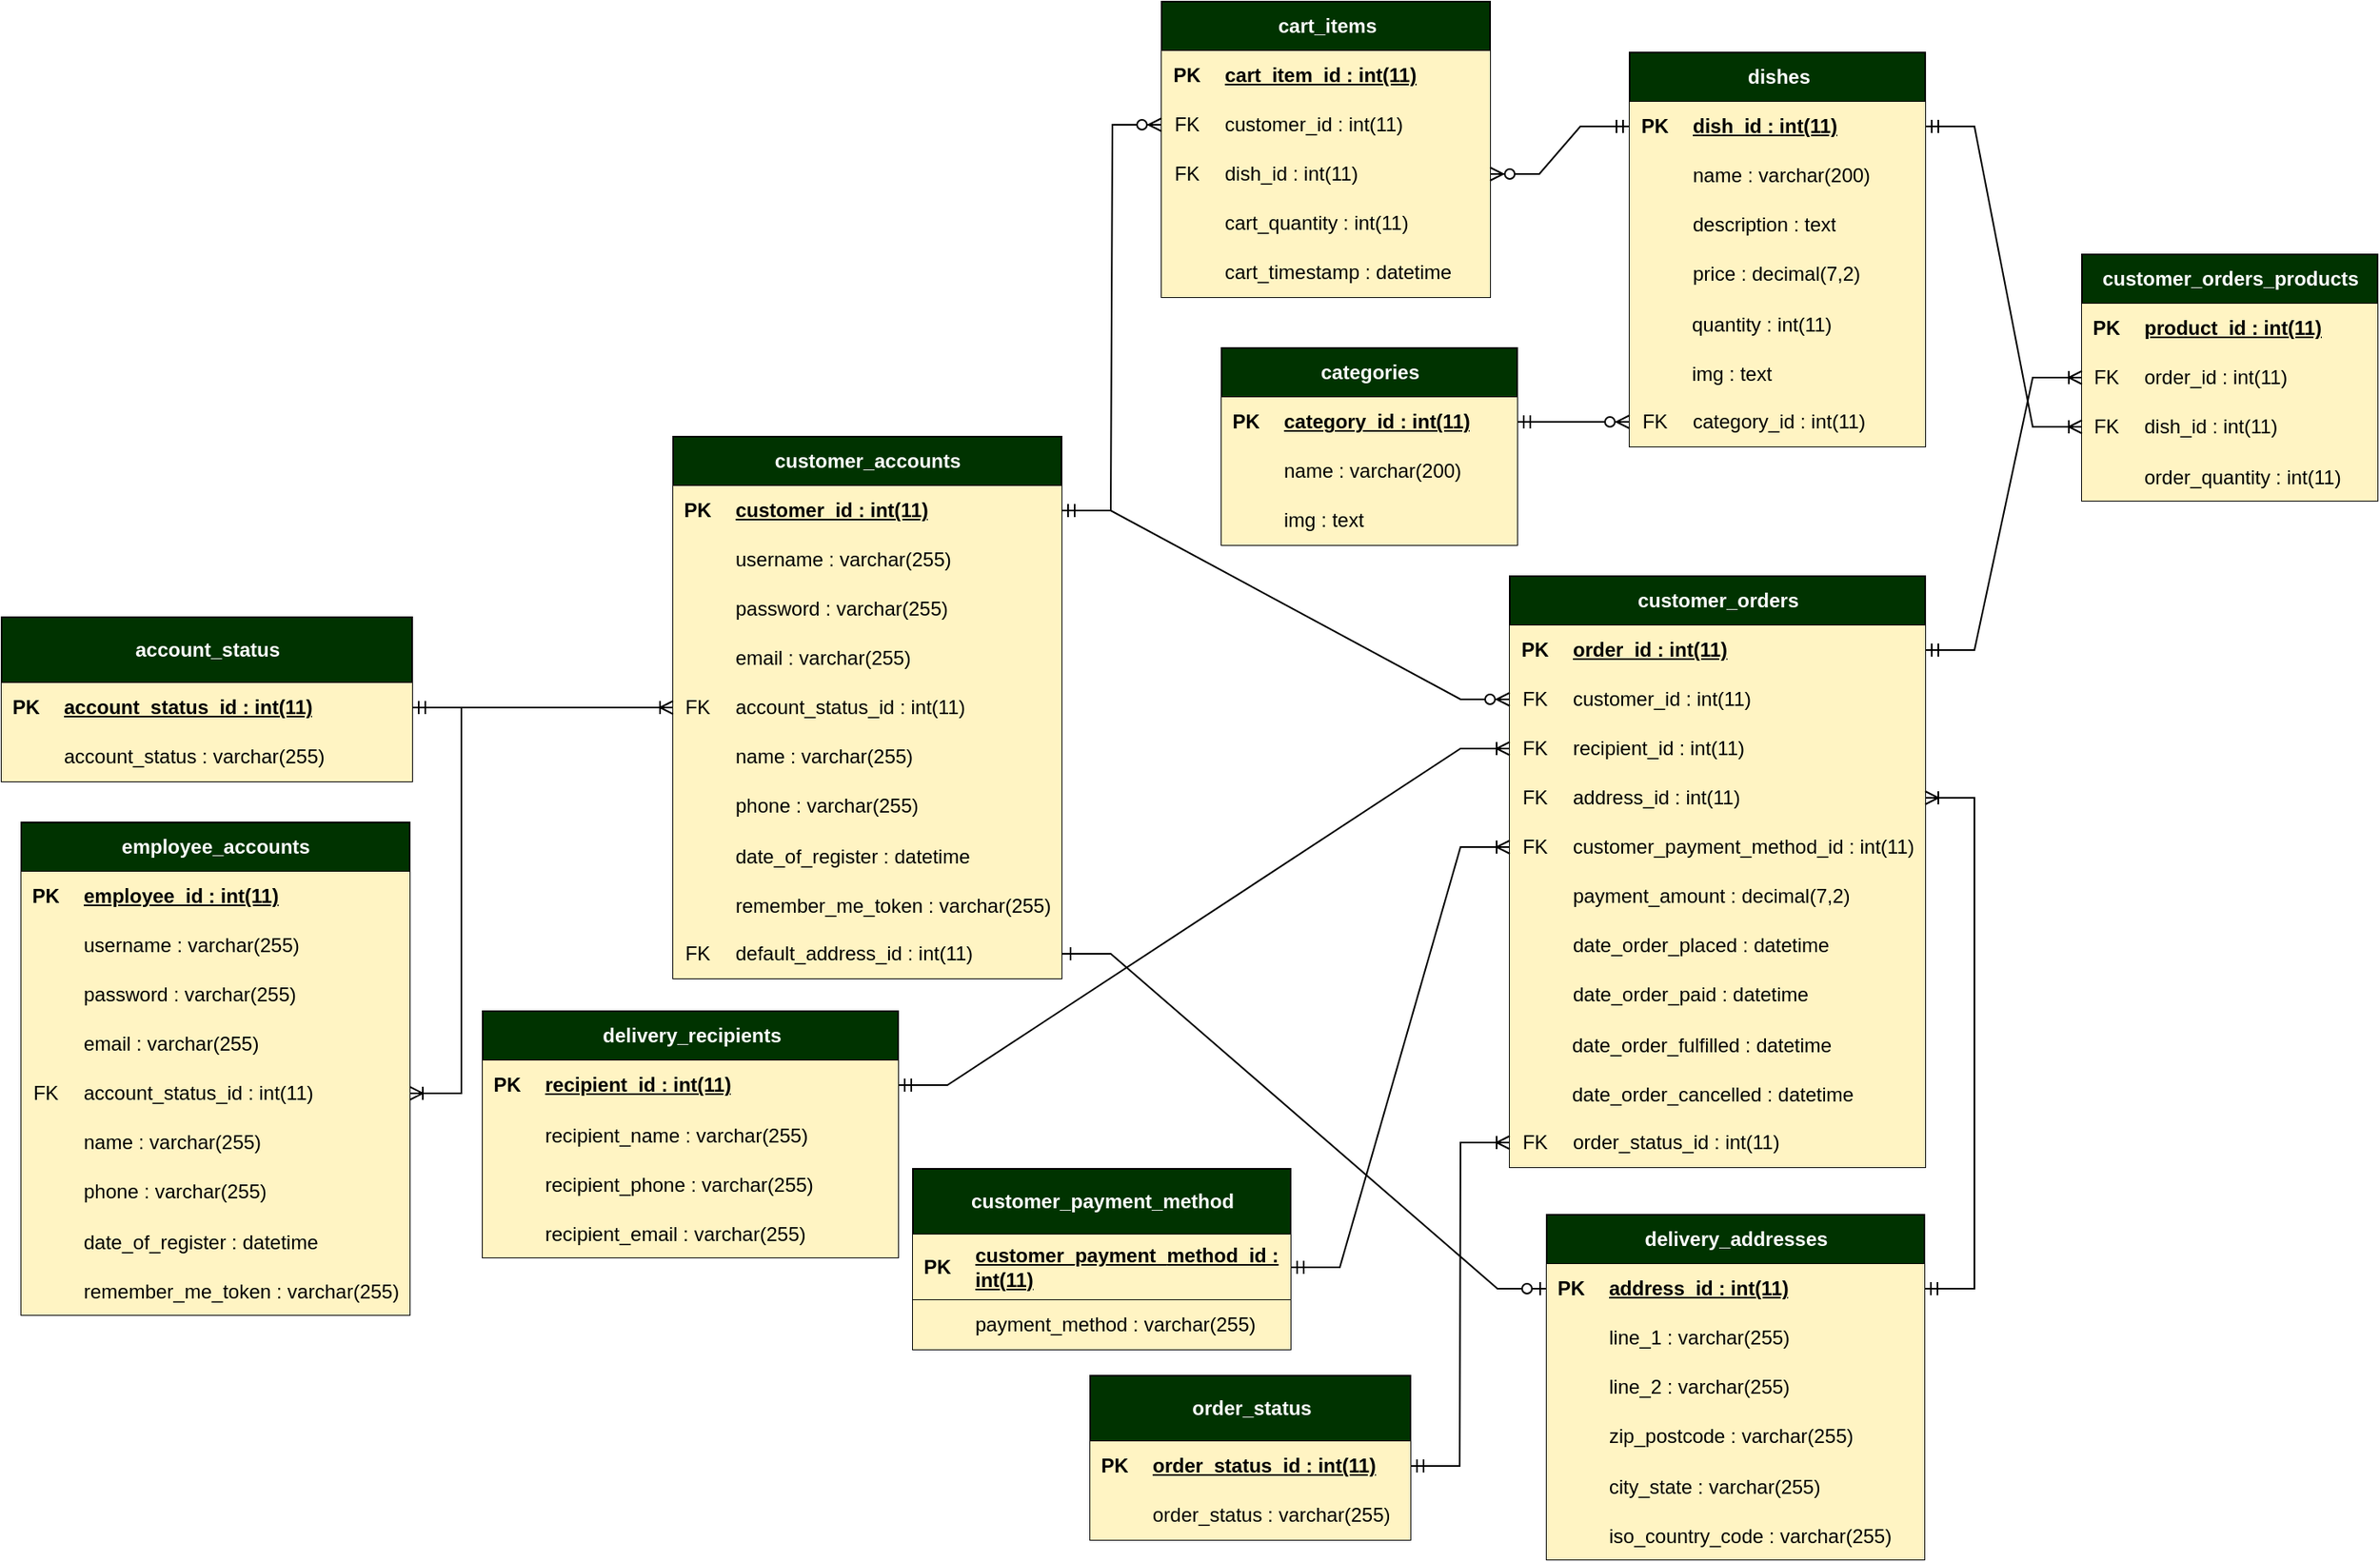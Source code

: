 <mxfile version="24.3.0" type="device">
  <diagram name="Page-1" id="jXJ1SfhGRSic-VQpJbdx">
    <mxGraphModel dx="2548" dy="1484" grid="1" gridSize="10" guides="1" tooltips="1" connect="1" arrows="1" fold="1" page="1" pageScale="1" pageWidth="1169" pageHeight="827" math="0" shadow="0">
      <root>
        <mxCell id="0" />
        <mxCell id="1" parent="0" />
        <mxCell id="84W86YUWA2l3tsdYNP59-14" value="&lt;font color=&quot;#ffffff&quot;&gt;order_status&lt;/font&gt;" style="shape=table;startSize=40;container=1;collapsible=1;childLayout=tableLayout;fixedRows=1;rowLines=0;fontStyle=1;align=center;resizeLast=1;html=1;fillColor=#003300;" parent="1" vertex="1">
          <mxGeometry x="603" y="297" width="195" height="100" as="geometry" />
        </mxCell>
        <mxCell id="84W86YUWA2l3tsdYNP59-15" value="" style="shape=tableRow;horizontal=0;startSize=0;swimlaneHead=0;swimlaneBody=0;fillColor=none;collapsible=0;dropTarget=0;points=[[0,0.5],[1,0.5]];portConstraint=eastwest;top=0;left=0;right=0;bottom=1;" parent="84W86YUWA2l3tsdYNP59-14" vertex="1">
          <mxGeometry y="40" width="195" height="30" as="geometry" />
        </mxCell>
        <mxCell id="84W86YUWA2l3tsdYNP59-16" value="PK" style="shape=partialRectangle;connectable=0;fillColor=#FFF4C3;top=0;left=0;bottom=0;right=0;fontStyle=1;overflow=hidden;whiteSpace=wrap;html=1;" parent="84W86YUWA2l3tsdYNP59-15" vertex="1">
          <mxGeometry width="30" height="30" as="geometry">
            <mxRectangle width="30" height="30" as="alternateBounds" />
          </mxGeometry>
        </mxCell>
        <mxCell id="84W86YUWA2l3tsdYNP59-17" value="order_status_id : int(11)" style="shape=partialRectangle;connectable=0;fillColor=#FFF4C3;top=0;left=0;bottom=0;right=0;align=left;spacingLeft=6;fontStyle=5;overflow=hidden;whiteSpace=wrap;html=1;" parent="84W86YUWA2l3tsdYNP59-15" vertex="1">
          <mxGeometry x="30" width="165" height="30" as="geometry">
            <mxRectangle width="165" height="30" as="alternateBounds" />
          </mxGeometry>
        </mxCell>
        <mxCell id="84W86YUWA2l3tsdYNP59-18" value="" style="shape=tableRow;horizontal=0;startSize=0;swimlaneHead=0;swimlaneBody=0;fillColor=none;collapsible=0;dropTarget=0;points=[[0,0.5],[1,0.5]];portConstraint=eastwest;top=0;left=0;right=0;bottom=0;" parent="84W86YUWA2l3tsdYNP59-14" vertex="1">
          <mxGeometry y="70" width="195" height="30" as="geometry" />
        </mxCell>
        <mxCell id="84W86YUWA2l3tsdYNP59-19" value="" style="shape=partialRectangle;connectable=0;fillColor=#FFF4C3;top=0;left=0;bottom=0;right=0;editable=1;overflow=hidden;whiteSpace=wrap;html=1;" parent="84W86YUWA2l3tsdYNP59-18" vertex="1">
          <mxGeometry width="30" height="30" as="geometry">
            <mxRectangle width="30" height="30" as="alternateBounds" />
          </mxGeometry>
        </mxCell>
        <mxCell id="84W86YUWA2l3tsdYNP59-20" value="order_status : varchar(255)" style="shape=partialRectangle;connectable=0;fillColor=#FFF4C3;top=0;left=0;bottom=0;right=0;align=left;spacingLeft=6;overflow=hidden;whiteSpace=wrap;html=1;" parent="84W86YUWA2l3tsdYNP59-18" vertex="1">
          <mxGeometry x="30" width="165" height="30" as="geometry">
            <mxRectangle width="165" height="30" as="alternateBounds" />
          </mxGeometry>
        </mxCell>
        <mxCell id="84W86YUWA2l3tsdYNP59-34" value="&lt;font color=&quot;#ffffff&quot;&gt;account_status&lt;/font&gt;" style="shape=table;startSize=40;container=1;collapsible=1;childLayout=tableLayout;fixedRows=1;rowLines=0;fontStyle=1;align=center;resizeLast=1;html=1;fillColor=#003300;" parent="1" vertex="1">
          <mxGeometry x="-60" y="-165" width="250" height="100" as="geometry" />
        </mxCell>
        <mxCell id="84W86YUWA2l3tsdYNP59-35" value="" style="shape=tableRow;horizontal=0;startSize=0;swimlaneHead=0;swimlaneBody=0;fillColor=none;collapsible=0;dropTarget=0;points=[[0,0.5],[1,0.5]];portConstraint=eastwest;top=0;left=0;right=0;bottom=1;" parent="84W86YUWA2l3tsdYNP59-34" vertex="1">
          <mxGeometry y="40" width="250" height="30" as="geometry" />
        </mxCell>
        <mxCell id="84W86YUWA2l3tsdYNP59-36" value="PK" style="shape=partialRectangle;connectable=0;fillColor=#FFF4C3;top=0;left=0;bottom=0;right=0;fontStyle=1;overflow=hidden;whiteSpace=wrap;html=1;" parent="84W86YUWA2l3tsdYNP59-35" vertex="1">
          <mxGeometry width="30" height="30" as="geometry">
            <mxRectangle width="30" height="30" as="alternateBounds" />
          </mxGeometry>
        </mxCell>
        <mxCell id="84W86YUWA2l3tsdYNP59-37" value="account_status_id : int(11)" style="shape=partialRectangle;connectable=0;fillColor=#FFF4C3;top=0;left=0;bottom=0;right=0;align=left;spacingLeft=6;fontStyle=5;overflow=hidden;whiteSpace=wrap;html=1;" parent="84W86YUWA2l3tsdYNP59-35" vertex="1">
          <mxGeometry x="30" width="220" height="30" as="geometry">
            <mxRectangle width="220" height="30" as="alternateBounds" />
          </mxGeometry>
        </mxCell>
        <mxCell id="84W86YUWA2l3tsdYNP59-38" value="" style="shape=tableRow;horizontal=0;startSize=0;swimlaneHead=0;swimlaneBody=0;fillColor=none;collapsible=0;dropTarget=0;points=[[0,0.5],[1,0.5]];portConstraint=eastwest;top=0;left=0;right=0;bottom=0;" parent="84W86YUWA2l3tsdYNP59-34" vertex="1">
          <mxGeometry y="70" width="250" height="30" as="geometry" />
        </mxCell>
        <mxCell id="84W86YUWA2l3tsdYNP59-39" value="" style="shape=partialRectangle;connectable=0;fillColor=#FFF4C3;top=0;left=0;bottom=0;right=0;editable=1;overflow=hidden;whiteSpace=wrap;html=1;" parent="84W86YUWA2l3tsdYNP59-38" vertex="1">
          <mxGeometry width="30" height="30" as="geometry">
            <mxRectangle width="30" height="30" as="alternateBounds" />
          </mxGeometry>
        </mxCell>
        <mxCell id="84W86YUWA2l3tsdYNP59-40" value="account_status : varchar(255)" style="shape=partialRectangle;connectable=0;fillColor=#FFF4C3;top=0;left=0;bottom=0;right=0;align=left;spacingLeft=6;overflow=hidden;whiteSpace=wrap;html=1;" parent="84W86YUWA2l3tsdYNP59-38" vertex="1">
          <mxGeometry x="30" width="220" height="30" as="geometry">
            <mxRectangle width="220" height="30" as="alternateBounds" />
          </mxGeometry>
        </mxCell>
        <mxCell id="84W86YUWA2l3tsdYNP59-41" value="&lt;font color=&quot;#ffffff&quot;&gt;customer_payment_method&lt;/font&gt;" style="shape=table;startSize=40;container=1;collapsible=1;childLayout=tableLayout;fixedRows=1;rowLines=0;fontStyle=1;align=center;resizeLast=1;html=1;fillColor=#003300;" parent="1" vertex="1">
          <mxGeometry x="495" y="171" width="230" height="110" as="geometry" />
        </mxCell>
        <mxCell id="84W86YUWA2l3tsdYNP59-42" value="" style="shape=tableRow;horizontal=0;startSize=0;swimlaneHead=0;swimlaneBody=0;fillColor=#FFF4C3;collapsible=0;dropTarget=0;points=[[0,0.5],[1,0.5]];portConstraint=eastwest;top=0;left=0;right=0;bottom=1;" parent="84W86YUWA2l3tsdYNP59-41" vertex="1">
          <mxGeometry y="40" width="230" height="40" as="geometry" />
        </mxCell>
        <mxCell id="84W86YUWA2l3tsdYNP59-43" value="PK" style="shape=partialRectangle;connectable=0;fillColor=none;top=0;left=0;bottom=0;right=0;fontStyle=1;overflow=hidden;whiteSpace=wrap;html=1;" parent="84W86YUWA2l3tsdYNP59-42" vertex="1">
          <mxGeometry width="30" height="40" as="geometry">
            <mxRectangle width="30" height="40" as="alternateBounds" />
          </mxGeometry>
        </mxCell>
        <mxCell id="84W86YUWA2l3tsdYNP59-44" value="customer_payment_&lt;span style=&quot;background-color: initial;&quot;&gt;method_id : int(11)&lt;/span&gt;" style="shape=partialRectangle;connectable=0;fillColor=none;top=0;left=0;bottom=0;right=0;align=left;spacingLeft=6;fontStyle=5;overflow=hidden;whiteSpace=wrap;html=1;" parent="84W86YUWA2l3tsdYNP59-42" vertex="1">
          <mxGeometry x="30" width="200" height="40" as="geometry">
            <mxRectangle width="200" height="40" as="alternateBounds" />
          </mxGeometry>
        </mxCell>
        <mxCell id="84W86YUWA2l3tsdYNP59-45" value="" style="shape=tableRow;horizontal=0;startSize=0;swimlaneHead=0;swimlaneBody=0;fillColor=none;collapsible=0;dropTarget=0;points=[[0,0.5],[1,0.5]];portConstraint=eastwest;top=0;left=0;right=0;bottom=0;" parent="84W86YUWA2l3tsdYNP59-41" vertex="1">
          <mxGeometry y="80" width="230" height="30" as="geometry" />
        </mxCell>
        <mxCell id="84W86YUWA2l3tsdYNP59-46" value="" style="shape=partialRectangle;connectable=0;fillColor=#FFF4C3;top=0;left=0;bottom=0;right=0;editable=1;overflow=hidden;whiteSpace=wrap;html=1;" parent="84W86YUWA2l3tsdYNP59-45" vertex="1">
          <mxGeometry width="30" height="30" as="geometry">
            <mxRectangle width="30" height="30" as="alternateBounds" />
          </mxGeometry>
        </mxCell>
        <mxCell id="84W86YUWA2l3tsdYNP59-47" value="payment_method : varchar(255)" style="shape=partialRectangle;connectable=0;fillColor=#FFF4C3;top=0;left=0;bottom=0;right=0;align=left;spacingLeft=6;overflow=hidden;whiteSpace=wrap;html=1;" parent="84W86YUWA2l3tsdYNP59-45" vertex="1">
          <mxGeometry x="30" width="200" height="30" as="geometry">
            <mxRectangle width="200" height="30" as="alternateBounds" />
          </mxGeometry>
        </mxCell>
        <mxCell id="84W86YUWA2l3tsdYNP59-48" value="&lt;font color=&quot;#ffffff&quot;&gt;dishes&lt;/font&gt;" style="shape=table;startSize=30;container=1;collapsible=1;childLayout=tableLayout;fixedRows=1;rowLines=0;fontStyle=1;align=center;resizeLast=1;html=1;fillColor=#003300;" parent="1" vertex="1">
          <mxGeometry x="931.5" y="-509" width="180" height="240" as="geometry">
            <mxRectangle x="280" y="220" width="80" height="30" as="alternateBounds" />
          </mxGeometry>
        </mxCell>
        <mxCell id="84W86YUWA2l3tsdYNP59-49" value="" style="shape=tableRow;horizontal=0;startSize=0;swimlaneHead=0;swimlaneBody=0;fillColor=none;collapsible=0;dropTarget=0;points=[[0,0.5],[1,0.5]];portConstraint=eastwest;top=0;left=0;right=0;bottom=1;" parent="84W86YUWA2l3tsdYNP59-48" vertex="1">
          <mxGeometry y="30" width="180" height="30" as="geometry" />
        </mxCell>
        <mxCell id="84W86YUWA2l3tsdYNP59-50" value="PK" style="shape=partialRectangle;connectable=0;fillColor=#FFF4C3;top=0;left=0;bottom=0;right=0;fontStyle=1;overflow=hidden;whiteSpace=wrap;html=1;" parent="84W86YUWA2l3tsdYNP59-49" vertex="1">
          <mxGeometry width="30" height="30" as="geometry">
            <mxRectangle width="30" height="30" as="alternateBounds" />
          </mxGeometry>
        </mxCell>
        <mxCell id="84W86YUWA2l3tsdYNP59-51" value="dish_id : int(11)" style="shape=partialRectangle;connectable=0;fillColor=#FFF4C3;top=0;left=0;bottom=0;right=0;align=left;spacingLeft=6;fontStyle=5;overflow=hidden;whiteSpace=wrap;html=1;" parent="84W86YUWA2l3tsdYNP59-49" vertex="1">
          <mxGeometry x="30" width="150" height="30" as="geometry">
            <mxRectangle width="150" height="30" as="alternateBounds" />
          </mxGeometry>
        </mxCell>
        <mxCell id="84W86YUWA2l3tsdYNP59-52" value="" style="shape=tableRow;horizontal=0;startSize=0;swimlaneHead=0;swimlaneBody=0;fillColor=none;collapsible=0;dropTarget=0;points=[[0,0.5],[1,0.5]];portConstraint=eastwest;top=0;left=0;right=0;bottom=0;" parent="84W86YUWA2l3tsdYNP59-48" vertex="1">
          <mxGeometry y="60" width="180" height="30" as="geometry" />
        </mxCell>
        <mxCell id="84W86YUWA2l3tsdYNP59-53" value="" style="shape=partialRectangle;connectable=0;fillColor=#FFF4C3;top=0;left=0;bottom=0;right=0;editable=1;overflow=hidden;whiteSpace=wrap;html=1;" parent="84W86YUWA2l3tsdYNP59-52" vertex="1">
          <mxGeometry width="30" height="30" as="geometry">
            <mxRectangle width="30" height="30" as="alternateBounds" />
          </mxGeometry>
        </mxCell>
        <mxCell id="84W86YUWA2l3tsdYNP59-54" value="name : varchar(200)" style="shape=partialRectangle;connectable=0;fillColor=#FFF4C3;top=0;left=0;bottom=0;right=0;align=left;spacingLeft=6;overflow=hidden;whiteSpace=wrap;html=1;" parent="84W86YUWA2l3tsdYNP59-52" vertex="1">
          <mxGeometry x="30" width="150" height="30" as="geometry">
            <mxRectangle width="150" height="30" as="alternateBounds" />
          </mxGeometry>
        </mxCell>
        <mxCell id="84W86YUWA2l3tsdYNP59-55" value="" style="shape=tableRow;horizontal=0;startSize=0;swimlaneHead=0;swimlaneBody=0;fillColor=none;collapsible=0;dropTarget=0;points=[[0,0.5],[1,0.5]];portConstraint=eastwest;top=0;left=0;right=0;bottom=0;" parent="84W86YUWA2l3tsdYNP59-48" vertex="1">
          <mxGeometry y="90" width="180" height="30" as="geometry" />
        </mxCell>
        <mxCell id="84W86YUWA2l3tsdYNP59-56" value="" style="shape=partialRectangle;connectable=0;fillColor=#FFF4C3;top=0;left=0;bottom=0;right=0;editable=1;overflow=hidden;whiteSpace=wrap;html=1;" parent="84W86YUWA2l3tsdYNP59-55" vertex="1">
          <mxGeometry width="30" height="30" as="geometry">
            <mxRectangle width="30" height="30" as="alternateBounds" />
          </mxGeometry>
        </mxCell>
        <mxCell id="84W86YUWA2l3tsdYNP59-57" value="description : text" style="shape=partialRectangle;connectable=0;fillColor=#FFF4C3;top=0;left=0;bottom=0;right=0;align=left;spacingLeft=6;overflow=hidden;whiteSpace=wrap;html=1;" parent="84W86YUWA2l3tsdYNP59-55" vertex="1">
          <mxGeometry x="30" width="150" height="30" as="geometry">
            <mxRectangle width="150" height="30" as="alternateBounds" />
          </mxGeometry>
        </mxCell>
        <mxCell id="84W86YUWA2l3tsdYNP59-58" value="" style="shape=tableRow;horizontal=0;startSize=0;swimlaneHead=0;swimlaneBody=0;fillColor=none;collapsible=0;dropTarget=0;points=[[0,0.5],[1,0.5]];portConstraint=eastwest;top=0;left=0;right=0;bottom=0;" parent="84W86YUWA2l3tsdYNP59-48" vertex="1">
          <mxGeometry y="120" width="180" height="30" as="geometry" />
        </mxCell>
        <mxCell id="84W86YUWA2l3tsdYNP59-59" value="" style="shape=partialRectangle;connectable=0;fillColor=#FFF4C3;top=0;left=0;bottom=0;right=0;editable=1;overflow=hidden;whiteSpace=wrap;html=1;" parent="84W86YUWA2l3tsdYNP59-58" vertex="1">
          <mxGeometry width="30" height="30" as="geometry">
            <mxRectangle width="30" height="30" as="alternateBounds" />
          </mxGeometry>
        </mxCell>
        <mxCell id="84W86YUWA2l3tsdYNP59-60" value="price : decimal(7,2)" style="shape=partialRectangle;connectable=0;fillColor=#FFF4C3;top=0;left=0;bottom=0;right=0;align=left;spacingLeft=6;overflow=hidden;whiteSpace=wrap;html=1;" parent="84W86YUWA2l3tsdYNP59-58" vertex="1">
          <mxGeometry x="30" width="150" height="30" as="geometry">
            <mxRectangle width="150" height="30" as="alternateBounds" />
          </mxGeometry>
        </mxCell>
        <mxCell id="84W86YUWA2l3tsdYNP59-70" value="" style="shape=tableRow;horizontal=0;startSize=0;swimlaneHead=0;swimlaneBody=0;fillColor=none;collapsible=0;dropTarget=0;points=[[0,0.5],[1,0.5]];portConstraint=eastwest;top=0;left=0;right=0;bottom=0;" parent="84W86YUWA2l3tsdYNP59-48" vertex="1">
          <mxGeometry y="150" width="180" height="30" as="geometry" />
        </mxCell>
        <mxCell id="84W86YUWA2l3tsdYNP59-71" value="" style="shape=partialRectangle;connectable=0;fillColor=#FFF4C3;top=0;left=0;bottom=0;right=0;editable=1;overflow=hidden;" parent="84W86YUWA2l3tsdYNP59-70" vertex="1">
          <mxGeometry width="30" height="30" as="geometry">
            <mxRectangle width="30" height="30" as="alternateBounds" />
          </mxGeometry>
        </mxCell>
        <mxCell id="84W86YUWA2l3tsdYNP59-72" value="quantity : int(11)" style="shape=partialRectangle;connectable=0;fillColor=#FFF4C3;top=0;left=0;bottom=0;right=0;align=left;spacingLeft=6;overflow=hidden;" parent="84W86YUWA2l3tsdYNP59-70" vertex="1">
          <mxGeometry x="30" width="150" height="30" as="geometry">
            <mxRectangle width="150" height="30" as="alternateBounds" />
          </mxGeometry>
        </mxCell>
        <mxCell id="84W86YUWA2l3tsdYNP59-90" value="" style="shape=tableRow;horizontal=0;startSize=0;swimlaneHead=0;swimlaneBody=0;fillColor=none;collapsible=0;dropTarget=0;points=[[0,0.5],[1,0.5]];portConstraint=eastwest;top=0;left=0;right=0;bottom=0;" parent="84W86YUWA2l3tsdYNP59-48" vertex="1">
          <mxGeometry y="180" width="180" height="30" as="geometry" />
        </mxCell>
        <mxCell id="84W86YUWA2l3tsdYNP59-91" value="" style="shape=partialRectangle;connectable=0;fillColor=#FFF4C3;top=0;left=0;bottom=0;right=0;editable=1;overflow=hidden;" parent="84W86YUWA2l3tsdYNP59-90" vertex="1">
          <mxGeometry width="30" height="30" as="geometry">
            <mxRectangle width="30" height="30" as="alternateBounds" />
          </mxGeometry>
        </mxCell>
        <mxCell id="84W86YUWA2l3tsdYNP59-92" value="img : text" style="shape=partialRectangle;connectable=0;fillColor=#FFF4C3;top=0;left=0;bottom=0;right=0;align=left;spacingLeft=6;overflow=hidden;" parent="84W86YUWA2l3tsdYNP59-90" vertex="1">
          <mxGeometry x="30" width="150" height="30" as="geometry">
            <mxRectangle width="150" height="30" as="alternateBounds" />
          </mxGeometry>
        </mxCell>
        <mxCell id="84W86YUWA2l3tsdYNP59-94" value="" style="shape=tableRow;horizontal=0;startSize=0;swimlaneHead=0;swimlaneBody=0;fillColor=none;collapsible=0;dropTarget=0;points=[[0,0.5],[1,0.5]];portConstraint=eastwest;top=0;left=0;right=0;bottom=0;" parent="84W86YUWA2l3tsdYNP59-48" vertex="1">
          <mxGeometry y="210" width="180" height="30" as="geometry" />
        </mxCell>
        <mxCell id="84W86YUWA2l3tsdYNP59-95" value="FK" style="shape=partialRectangle;connectable=0;fillColor=#FFF4C3;top=0;left=0;bottom=0;right=0;fontStyle=0;overflow=hidden;whiteSpace=wrap;html=1;" parent="84W86YUWA2l3tsdYNP59-94" vertex="1">
          <mxGeometry width="30" height="30" as="geometry">
            <mxRectangle width="30" height="30" as="alternateBounds" />
          </mxGeometry>
        </mxCell>
        <mxCell id="84W86YUWA2l3tsdYNP59-96" value="category_id : int(11)" style="shape=partialRectangle;connectable=0;fillColor=#FFF4C3;top=0;left=0;bottom=0;right=0;align=left;spacingLeft=6;fontStyle=0;overflow=hidden;whiteSpace=wrap;html=1;" parent="84W86YUWA2l3tsdYNP59-94" vertex="1">
          <mxGeometry x="30" width="150" height="30" as="geometry">
            <mxRectangle width="150" height="30" as="alternateBounds" />
          </mxGeometry>
        </mxCell>
        <mxCell id="84W86YUWA2l3tsdYNP59-73" value="" style="shape=tableRow;horizontal=0;startSize=0;swimlaneHead=0;swimlaneBody=0;fillColor=none;collapsible=0;dropTarget=0;points=[[0,0.5],[1,0.5]];portConstraint=eastwest;top=0;left=0;right=0;bottom=0;" parent="1" vertex="1">
          <mxGeometry x="-40" y="-59" width="180" height="30" as="geometry" />
        </mxCell>
        <mxCell id="84W86YUWA2l3tsdYNP59-97" value="&lt;font color=&quot;#ffffff&quot;&gt;categories&lt;/font&gt;" style="shape=table;startSize=30;container=1;collapsible=1;childLayout=tableLayout;fixedRows=1;rowLines=0;fontStyle=1;align=center;resizeLast=1;html=1;fillColor=#003300;" parent="1" vertex="1">
          <mxGeometry x="683" y="-329" width="180" height="120" as="geometry" />
        </mxCell>
        <mxCell id="84W86YUWA2l3tsdYNP59-98" value="" style="shape=tableRow;horizontal=0;startSize=0;swimlaneHead=0;swimlaneBody=0;fillColor=none;collapsible=0;dropTarget=0;points=[[0,0.5],[1,0.5]];portConstraint=eastwest;top=0;left=0;right=0;bottom=1;" parent="84W86YUWA2l3tsdYNP59-97" vertex="1">
          <mxGeometry y="30" width="180" height="30" as="geometry" />
        </mxCell>
        <mxCell id="84W86YUWA2l3tsdYNP59-99" value="PK" style="shape=partialRectangle;connectable=0;fillColor=#FFF4C3;top=0;left=0;bottom=0;right=0;fontStyle=1;overflow=hidden;whiteSpace=wrap;html=1;" parent="84W86YUWA2l3tsdYNP59-98" vertex="1">
          <mxGeometry width="30" height="30" as="geometry">
            <mxRectangle width="30" height="30" as="alternateBounds" />
          </mxGeometry>
        </mxCell>
        <mxCell id="84W86YUWA2l3tsdYNP59-100" value="category_id : int(11)" style="shape=partialRectangle;connectable=0;fillColor=#FFF4C3;top=0;left=0;bottom=0;right=0;align=left;spacingLeft=6;fontStyle=5;overflow=hidden;whiteSpace=wrap;html=1;" parent="84W86YUWA2l3tsdYNP59-98" vertex="1">
          <mxGeometry x="30" width="150" height="30" as="geometry">
            <mxRectangle width="150" height="30" as="alternateBounds" />
          </mxGeometry>
        </mxCell>
        <mxCell id="84W86YUWA2l3tsdYNP59-101" value="" style="shape=tableRow;horizontal=0;startSize=0;swimlaneHead=0;swimlaneBody=0;fillColor=none;collapsible=0;dropTarget=0;points=[[0,0.5],[1,0.5]];portConstraint=eastwest;top=0;left=0;right=0;bottom=0;" parent="84W86YUWA2l3tsdYNP59-97" vertex="1">
          <mxGeometry y="60" width="180" height="30" as="geometry" />
        </mxCell>
        <mxCell id="84W86YUWA2l3tsdYNP59-102" value="" style="shape=partialRectangle;connectable=0;fillColor=#FFF4C3;top=0;left=0;bottom=0;right=0;editable=1;overflow=hidden;whiteSpace=wrap;html=1;" parent="84W86YUWA2l3tsdYNP59-101" vertex="1">
          <mxGeometry width="30" height="30" as="geometry">
            <mxRectangle width="30" height="30" as="alternateBounds" />
          </mxGeometry>
        </mxCell>
        <mxCell id="84W86YUWA2l3tsdYNP59-103" value="name : varchar(200)" style="shape=partialRectangle;connectable=0;fillColor=#FFF4C3;top=0;left=0;bottom=0;right=0;align=left;spacingLeft=6;overflow=hidden;whiteSpace=wrap;html=1;" parent="84W86YUWA2l3tsdYNP59-101" vertex="1">
          <mxGeometry x="30" width="150" height="30" as="geometry">
            <mxRectangle width="150" height="30" as="alternateBounds" />
          </mxGeometry>
        </mxCell>
        <mxCell id="84W86YUWA2l3tsdYNP59-104" value="" style="shape=tableRow;horizontal=0;startSize=0;swimlaneHead=0;swimlaneBody=0;fillColor=none;collapsible=0;dropTarget=0;points=[[0,0.5],[1,0.5]];portConstraint=eastwest;top=0;left=0;right=0;bottom=0;" parent="84W86YUWA2l3tsdYNP59-97" vertex="1">
          <mxGeometry y="90" width="180" height="30" as="geometry" />
        </mxCell>
        <mxCell id="84W86YUWA2l3tsdYNP59-105" value="" style="shape=partialRectangle;connectable=0;fillColor=#FFF4C3;top=0;left=0;bottom=0;right=0;editable=1;overflow=hidden;whiteSpace=wrap;html=1;" parent="84W86YUWA2l3tsdYNP59-104" vertex="1">
          <mxGeometry width="30" height="30" as="geometry">
            <mxRectangle width="30" height="30" as="alternateBounds" />
          </mxGeometry>
        </mxCell>
        <mxCell id="84W86YUWA2l3tsdYNP59-106" value="img : text" style="shape=partialRectangle;connectable=0;fillColor=#FFF4C3;top=0;left=0;bottom=0;right=0;align=left;spacingLeft=6;overflow=hidden;whiteSpace=wrap;html=1;" parent="84W86YUWA2l3tsdYNP59-104" vertex="1">
          <mxGeometry x="30" width="150" height="30" as="geometry">
            <mxRectangle width="150" height="30" as="alternateBounds" />
          </mxGeometry>
        </mxCell>
        <mxCell id="84W86YUWA2l3tsdYNP59-110" value="&lt;font color=&quot;#ffffff&quot;&gt;customer_orders_products&lt;/font&gt;" style="shape=table;startSize=30;container=1;collapsible=1;childLayout=tableLayout;fixedRows=1;rowLines=0;fontStyle=1;align=center;resizeLast=1;html=1;fillColor=#003300;" parent="1" vertex="1">
          <mxGeometry x="1207" y="-386" width="180" height="150" as="geometry" />
        </mxCell>
        <mxCell id="84W86YUWA2l3tsdYNP59-474" value="" style="shape=tableRow;horizontal=0;startSize=0;swimlaneHead=0;swimlaneBody=0;fillColor=none;collapsible=0;dropTarget=0;points=[[0,0.5],[1,0.5]];portConstraint=eastwest;top=0;left=0;right=0;bottom=1;" parent="84W86YUWA2l3tsdYNP59-110" vertex="1">
          <mxGeometry y="30" width="180" height="30" as="geometry" />
        </mxCell>
        <mxCell id="84W86YUWA2l3tsdYNP59-475" value="PK" style="shape=partialRectangle;connectable=0;fillColor=#FFF4C3;top=0;left=0;bottom=0;right=0;fontStyle=1;overflow=hidden;whiteSpace=wrap;html=1;" parent="84W86YUWA2l3tsdYNP59-474" vertex="1">
          <mxGeometry width="30" height="30" as="geometry">
            <mxRectangle width="30" height="30" as="alternateBounds" />
          </mxGeometry>
        </mxCell>
        <mxCell id="84W86YUWA2l3tsdYNP59-476" value="product_id : int(11)" style="shape=partialRectangle;connectable=0;fillColor=#FFF4C3;top=0;left=0;bottom=0;right=0;align=left;spacingLeft=6;fontStyle=5;overflow=hidden;whiteSpace=wrap;html=1;" parent="84W86YUWA2l3tsdYNP59-474" vertex="1">
          <mxGeometry x="30" width="150" height="30" as="geometry">
            <mxRectangle width="150" height="30" as="alternateBounds" />
          </mxGeometry>
        </mxCell>
        <mxCell id="84W86YUWA2l3tsdYNP59-125" value="" style="shape=tableRow;horizontal=0;startSize=0;swimlaneHead=0;swimlaneBody=0;fillColor=none;collapsible=0;dropTarget=0;points=[[0,0.5],[1,0.5]];portConstraint=eastwest;top=0;left=0;right=0;bottom=0;" parent="84W86YUWA2l3tsdYNP59-110" vertex="1">
          <mxGeometry y="60" width="180" height="30" as="geometry" />
        </mxCell>
        <mxCell id="84W86YUWA2l3tsdYNP59-126" value="FK" style="shape=partialRectangle;connectable=0;fillColor=#FFF4C3;top=0;left=0;bottom=0;right=0;fontStyle=0;overflow=hidden;whiteSpace=wrap;html=1;" parent="84W86YUWA2l3tsdYNP59-125" vertex="1">
          <mxGeometry width="30" height="30" as="geometry">
            <mxRectangle width="30" height="30" as="alternateBounds" />
          </mxGeometry>
        </mxCell>
        <mxCell id="84W86YUWA2l3tsdYNP59-127" value="order_id : int(11)" style="shape=partialRectangle;connectable=0;fillColor=#FFF4C3;top=0;left=0;bottom=0;right=0;align=left;spacingLeft=6;fontStyle=0;overflow=hidden;whiteSpace=wrap;html=1;" parent="84W86YUWA2l3tsdYNP59-125" vertex="1">
          <mxGeometry x="30" width="150" height="30" as="geometry">
            <mxRectangle width="150" height="30" as="alternateBounds" />
          </mxGeometry>
        </mxCell>
        <mxCell id="84W86YUWA2l3tsdYNP59-129" value="" style="shape=tableRow;horizontal=0;startSize=0;swimlaneHead=0;swimlaneBody=0;fillColor=none;collapsible=0;dropTarget=0;points=[[0,0.5],[1,0.5]];portConstraint=eastwest;top=0;left=0;right=0;bottom=0;" parent="84W86YUWA2l3tsdYNP59-110" vertex="1">
          <mxGeometry y="90" width="180" height="30" as="geometry" />
        </mxCell>
        <mxCell id="84W86YUWA2l3tsdYNP59-130" value="FK" style="shape=partialRectangle;connectable=0;fillColor=#FFF4C3;top=0;left=0;bottom=0;right=0;fontStyle=0;overflow=hidden;whiteSpace=wrap;html=1;" parent="84W86YUWA2l3tsdYNP59-129" vertex="1">
          <mxGeometry width="30" height="30" as="geometry">
            <mxRectangle width="30" height="30" as="alternateBounds" />
          </mxGeometry>
        </mxCell>
        <mxCell id="84W86YUWA2l3tsdYNP59-131" value="dish_id : int(11)" style="shape=partialRectangle;connectable=0;fillColor=#FFF4C3;top=0;left=0;bottom=0;right=0;align=left;spacingLeft=6;fontStyle=0;overflow=hidden;whiteSpace=wrap;html=1;" parent="84W86YUWA2l3tsdYNP59-129" vertex="1">
          <mxGeometry x="30" width="150" height="30" as="geometry">
            <mxRectangle width="150" height="30" as="alternateBounds" />
          </mxGeometry>
        </mxCell>
        <mxCell id="84W86YUWA2l3tsdYNP59-121" value="" style="shape=tableRow;horizontal=0;startSize=0;swimlaneHead=0;swimlaneBody=0;fillColor=none;collapsible=0;dropTarget=0;points=[[0,0.5],[1,0.5]];portConstraint=eastwest;top=0;left=0;right=0;bottom=0;" parent="84W86YUWA2l3tsdYNP59-110" vertex="1">
          <mxGeometry y="120" width="180" height="30" as="geometry" />
        </mxCell>
        <mxCell id="84W86YUWA2l3tsdYNP59-122" value="" style="shape=partialRectangle;connectable=0;fillColor=#FFF4C3;top=0;left=0;bottom=0;right=0;editable=1;overflow=hidden;" parent="84W86YUWA2l3tsdYNP59-121" vertex="1">
          <mxGeometry width="30" height="30" as="geometry">
            <mxRectangle width="30" height="30" as="alternateBounds" />
          </mxGeometry>
        </mxCell>
        <mxCell id="84W86YUWA2l3tsdYNP59-123" value="order_quantity : int(11)" style="shape=partialRectangle;connectable=0;fillColor=#FFF4C3;top=0;left=0;bottom=0;right=0;align=left;spacingLeft=6;overflow=hidden;" parent="84W86YUWA2l3tsdYNP59-121" vertex="1">
          <mxGeometry x="30" width="150" height="30" as="geometry">
            <mxRectangle width="150" height="30" as="alternateBounds" />
          </mxGeometry>
        </mxCell>
        <mxCell id="84W86YUWA2l3tsdYNP59-132" value="&lt;font color=&quot;#ffffff&quot;&gt;cart_items&lt;/font&gt;" style="shape=table;startSize=30;container=1;collapsible=1;childLayout=tableLayout;fixedRows=1;rowLines=0;fontStyle=1;align=center;resizeLast=1;html=1;fillColor=#003300;" parent="1" vertex="1">
          <mxGeometry x="646.5" y="-540" width="200" height="180" as="geometry">
            <mxRectangle x="280" y="220" width="80" height="30" as="alternateBounds" />
          </mxGeometry>
        </mxCell>
        <mxCell id="84W86YUWA2l3tsdYNP59-482" value="" style="shape=tableRow;horizontal=0;startSize=0;swimlaneHead=0;swimlaneBody=0;fillColor=none;collapsible=0;dropTarget=0;points=[[0,0.5],[1,0.5]];portConstraint=eastwest;top=0;left=0;right=0;bottom=1;" parent="84W86YUWA2l3tsdYNP59-132" vertex="1">
          <mxGeometry y="30" width="200" height="30" as="geometry" />
        </mxCell>
        <mxCell id="84W86YUWA2l3tsdYNP59-483" value="PK" style="shape=partialRectangle;connectable=0;fillColor=#FFF4C3;top=0;left=0;bottom=0;right=0;fontStyle=1;overflow=hidden;whiteSpace=wrap;html=1;" parent="84W86YUWA2l3tsdYNP59-482" vertex="1">
          <mxGeometry width="30" height="30" as="geometry">
            <mxRectangle width="30" height="30" as="alternateBounds" />
          </mxGeometry>
        </mxCell>
        <mxCell id="84W86YUWA2l3tsdYNP59-484" value="cart_item_id : int(11)" style="shape=partialRectangle;connectable=0;fillColor=#FFF4C3;top=0;left=0;bottom=0;right=0;align=left;spacingLeft=6;fontStyle=5;overflow=hidden;whiteSpace=wrap;html=1;" parent="84W86YUWA2l3tsdYNP59-482" vertex="1">
          <mxGeometry x="30" width="170" height="30" as="geometry">
            <mxRectangle width="170" height="30" as="alternateBounds" />
          </mxGeometry>
        </mxCell>
        <mxCell id="84W86YUWA2l3tsdYNP59-155" value="" style="shape=tableRow;horizontal=0;startSize=0;swimlaneHead=0;swimlaneBody=0;fillColor=none;collapsible=0;dropTarget=0;points=[[0,0.5],[1,0.5]];portConstraint=eastwest;top=0;left=0;right=0;bottom=0;" parent="84W86YUWA2l3tsdYNP59-132" vertex="1">
          <mxGeometry y="60" width="200" height="30" as="geometry" />
        </mxCell>
        <mxCell id="84W86YUWA2l3tsdYNP59-156" value="FK" style="shape=partialRectangle;connectable=0;fillColor=#FFF4C3;top=0;left=0;bottom=0;right=0;fontStyle=0;overflow=hidden;whiteSpace=wrap;html=1;" parent="84W86YUWA2l3tsdYNP59-155" vertex="1">
          <mxGeometry width="30" height="30" as="geometry">
            <mxRectangle width="30" height="30" as="alternateBounds" />
          </mxGeometry>
        </mxCell>
        <mxCell id="84W86YUWA2l3tsdYNP59-157" value="customer_id : int(11)" style="shape=partialRectangle;connectable=0;fillColor=#FFF4C3;top=0;left=0;bottom=0;right=0;align=left;spacingLeft=6;fontStyle=0;overflow=hidden;whiteSpace=wrap;html=1;" parent="84W86YUWA2l3tsdYNP59-155" vertex="1">
          <mxGeometry x="30" width="170" height="30" as="geometry">
            <mxRectangle width="170" height="30" as="alternateBounds" />
          </mxGeometry>
        </mxCell>
        <mxCell id="84W86YUWA2l3tsdYNP59-159" value="" style="shape=tableRow;horizontal=0;startSize=0;swimlaneHead=0;swimlaneBody=0;fillColor=none;collapsible=0;dropTarget=0;points=[[0,0.5],[1,0.5]];portConstraint=eastwest;top=0;left=0;right=0;bottom=0;" parent="84W86YUWA2l3tsdYNP59-132" vertex="1">
          <mxGeometry y="90" width="200" height="30" as="geometry" />
        </mxCell>
        <mxCell id="84W86YUWA2l3tsdYNP59-160" value="FK" style="shape=partialRectangle;connectable=0;fillColor=#FFF4C3;top=0;left=0;bottom=0;right=0;fontStyle=0;overflow=hidden;whiteSpace=wrap;html=1;" parent="84W86YUWA2l3tsdYNP59-159" vertex="1">
          <mxGeometry width="30" height="30" as="geometry">
            <mxRectangle width="30" height="30" as="alternateBounds" />
          </mxGeometry>
        </mxCell>
        <mxCell id="84W86YUWA2l3tsdYNP59-161" value="dish_id : int(11)" style="shape=partialRectangle;connectable=0;fillColor=#FFF4C3;top=0;left=0;bottom=0;right=0;align=left;spacingLeft=6;fontStyle=0;overflow=hidden;whiteSpace=wrap;html=1;" parent="84W86YUWA2l3tsdYNP59-159" vertex="1">
          <mxGeometry x="30" width="170" height="30" as="geometry">
            <mxRectangle width="170" height="30" as="alternateBounds" />
          </mxGeometry>
        </mxCell>
        <mxCell id="84W86YUWA2l3tsdYNP59-136" value="" style="shape=tableRow;horizontal=0;startSize=0;swimlaneHead=0;swimlaneBody=0;fillColor=none;collapsible=0;dropTarget=0;points=[[0,0.5],[1,0.5]];portConstraint=eastwest;top=0;left=0;right=0;bottom=0;" parent="84W86YUWA2l3tsdYNP59-132" vertex="1">
          <mxGeometry y="120" width="200" height="30" as="geometry" />
        </mxCell>
        <mxCell id="84W86YUWA2l3tsdYNP59-137" value="" style="shape=partialRectangle;connectable=0;fillColor=#FFF4C3;top=0;left=0;bottom=0;right=0;editable=1;overflow=hidden;whiteSpace=wrap;html=1;" parent="84W86YUWA2l3tsdYNP59-136" vertex="1">
          <mxGeometry width="30" height="30" as="geometry">
            <mxRectangle width="30" height="30" as="alternateBounds" />
          </mxGeometry>
        </mxCell>
        <mxCell id="84W86YUWA2l3tsdYNP59-138" value="cart_quantity : int(11)" style="shape=partialRectangle;connectable=0;fillColor=#FFF4C3;top=0;left=0;bottom=0;right=0;align=left;spacingLeft=6;overflow=hidden;whiteSpace=wrap;html=1;" parent="84W86YUWA2l3tsdYNP59-136" vertex="1">
          <mxGeometry x="30" width="170" height="30" as="geometry">
            <mxRectangle width="170" height="30" as="alternateBounds" />
          </mxGeometry>
        </mxCell>
        <mxCell id="84W86YUWA2l3tsdYNP59-139" value="" style="shape=tableRow;horizontal=0;startSize=0;swimlaneHead=0;swimlaneBody=0;fillColor=none;collapsible=0;dropTarget=0;points=[[0,0.5],[1,0.5]];portConstraint=eastwest;top=0;left=0;right=0;bottom=0;" parent="84W86YUWA2l3tsdYNP59-132" vertex="1">
          <mxGeometry y="150" width="200" height="30" as="geometry" />
        </mxCell>
        <mxCell id="84W86YUWA2l3tsdYNP59-140" value="" style="shape=partialRectangle;connectable=0;fillColor=#FFF4C3;top=0;left=0;bottom=0;right=0;editable=1;overflow=hidden;whiteSpace=wrap;html=1;" parent="84W86YUWA2l3tsdYNP59-139" vertex="1">
          <mxGeometry width="30" height="30" as="geometry">
            <mxRectangle width="30" height="30" as="alternateBounds" />
          </mxGeometry>
        </mxCell>
        <mxCell id="84W86YUWA2l3tsdYNP59-141" value="cart_timestamp : datetime" style="shape=partialRectangle;connectable=0;fillColor=#FFF4C3;top=0;left=0;bottom=0;right=0;align=left;spacingLeft=6;overflow=hidden;whiteSpace=wrap;html=1;" parent="84W86YUWA2l3tsdYNP59-139" vertex="1">
          <mxGeometry x="30" width="170" height="30" as="geometry">
            <mxRectangle width="170" height="30" as="alternateBounds" />
          </mxGeometry>
        </mxCell>
        <mxCell id="84W86YUWA2l3tsdYNP59-162" value="&lt;font color=&quot;#ffffff&quot;&gt;customer_orders&lt;/font&gt;" style="shape=table;startSize=30;container=1;collapsible=1;childLayout=tableLayout;fixedRows=1;rowLines=0;fontStyle=1;align=center;resizeLast=1;html=1;fillColor=#003300;" parent="1" vertex="1">
          <mxGeometry x="858.5" y="-190" width="253" height="360" as="geometry">
            <mxRectangle x="280" y="220" width="80" height="30" as="alternateBounds" />
          </mxGeometry>
        </mxCell>
        <mxCell id="84W86YUWA2l3tsdYNP59-163" value="" style="shape=tableRow;horizontal=0;startSize=0;swimlaneHead=0;swimlaneBody=0;fillColor=none;collapsible=0;dropTarget=0;points=[[0,0.5],[1,0.5]];portConstraint=eastwest;top=0;left=0;right=0;bottom=1;" parent="84W86YUWA2l3tsdYNP59-162" vertex="1">
          <mxGeometry y="30" width="253" height="30" as="geometry" />
        </mxCell>
        <mxCell id="84W86YUWA2l3tsdYNP59-164" value="PK" style="shape=partialRectangle;connectable=0;fillColor=#FFF4C3;top=0;left=0;bottom=0;right=0;fontStyle=1;overflow=hidden;whiteSpace=wrap;html=1;" parent="84W86YUWA2l3tsdYNP59-163" vertex="1">
          <mxGeometry width="30" height="30" as="geometry">
            <mxRectangle width="30" height="30" as="alternateBounds" />
          </mxGeometry>
        </mxCell>
        <mxCell id="84W86YUWA2l3tsdYNP59-165" value="order_id : int(11)" style="shape=partialRectangle;connectable=0;fillColor=#FFF4C3;top=0;left=0;bottom=0;right=0;align=left;spacingLeft=6;fontStyle=5;overflow=hidden;whiteSpace=wrap;html=1;" parent="84W86YUWA2l3tsdYNP59-163" vertex="1">
          <mxGeometry x="30" width="223" height="30" as="geometry">
            <mxRectangle width="223" height="30" as="alternateBounds" />
          </mxGeometry>
        </mxCell>
        <mxCell id="84W86YUWA2l3tsdYNP59-185" value="" style="shape=tableRow;horizontal=0;startSize=0;swimlaneHead=0;swimlaneBody=0;fillColor=none;collapsible=0;dropTarget=0;points=[[0,0.5],[1,0.5]];portConstraint=eastwest;top=0;left=0;right=0;bottom=0;" parent="84W86YUWA2l3tsdYNP59-162" vertex="1">
          <mxGeometry y="60" width="253" height="30" as="geometry" />
        </mxCell>
        <mxCell id="84W86YUWA2l3tsdYNP59-186" value="FK" style="shape=partialRectangle;connectable=0;fillColor=#FFF4C3;top=0;left=0;bottom=0;right=0;fontStyle=0;overflow=hidden;whiteSpace=wrap;html=1;" parent="84W86YUWA2l3tsdYNP59-185" vertex="1">
          <mxGeometry width="30" height="30" as="geometry">
            <mxRectangle width="30" height="30" as="alternateBounds" />
          </mxGeometry>
        </mxCell>
        <mxCell id="84W86YUWA2l3tsdYNP59-187" value="customer_id : int(11)" style="shape=partialRectangle;connectable=0;fillColor=#FFF4C3;top=0;left=0;bottom=0;right=0;align=left;spacingLeft=6;fontStyle=0;overflow=hidden;whiteSpace=wrap;html=1;" parent="84W86YUWA2l3tsdYNP59-185" vertex="1">
          <mxGeometry x="30" width="223" height="30" as="geometry">
            <mxRectangle width="223" height="30" as="alternateBounds" />
          </mxGeometry>
        </mxCell>
        <mxCell id="84W86YUWA2l3tsdYNP59-448" value="" style="shape=tableRow;horizontal=0;startSize=0;swimlaneHead=0;swimlaneBody=0;fillColor=none;collapsible=0;dropTarget=0;points=[[0,0.5],[1,0.5]];portConstraint=eastwest;top=0;left=0;right=0;bottom=0;" parent="84W86YUWA2l3tsdYNP59-162" vertex="1">
          <mxGeometry y="90" width="253" height="30" as="geometry" />
        </mxCell>
        <mxCell id="84W86YUWA2l3tsdYNP59-449" value="FK" style="shape=partialRectangle;connectable=0;fillColor=#FFF4C3;top=0;left=0;bottom=0;right=0;fontStyle=0;overflow=hidden;whiteSpace=wrap;html=1;" parent="84W86YUWA2l3tsdYNP59-448" vertex="1">
          <mxGeometry width="30" height="30" as="geometry">
            <mxRectangle width="30" height="30" as="alternateBounds" />
          </mxGeometry>
        </mxCell>
        <mxCell id="84W86YUWA2l3tsdYNP59-450" value="recipient_id : int(11)" style="shape=partialRectangle;connectable=0;fillColor=#FFF4C3;top=0;left=0;bottom=0;right=0;align=left;spacingLeft=6;fontStyle=0;overflow=hidden;whiteSpace=wrap;html=1;" parent="84W86YUWA2l3tsdYNP59-448" vertex="1">
          <mxGeometry x="30" width="223" height="30" as="geometry">
            <mxRectangle width="223" height="30" as="alternateBounds" />
          </mxGeometry>
        </mxCell>
        <mxCell id="84W86YUWA2l3tsdYNP59-205" value="" style="shape=tableRow;horizontal=0;startSize=0;swimlaneHead=0;swimlaneBody=0;fillColor=none;collapsible=0;dropTarget=0;points=[[0,0.5],[1,0.5]];portConstraint=eastwest;top=0;left=0;right=0;bottom=0;" parent="84W86YUWA2l3tsdYNP59-162" vertex="1">
          <mxGeometry y="120" width="253" height="30" as="geometry" />
        </mxCell>
        <mxCell id="84W86YUWA2l3tsdYNP59-206" value="FK" style="shape=partialRectangle;connectable=0;fillColor=#FFF4C3;top=0;left=0;bottom=0;right=0;fontStyle=0;overflow=hidden;whiteSpace=wrap;html=1;" parent="84W86YUWA2l3tsdYNP59-205" vertex="1">
          <mxGeometry width="30" height="30" as="geometry">
            <mxRectangle width="30" height="30" as="alternateBounds" />
          </mxGeometry>
        </mxCell>
        <mxCell id="84W86YUWA2l3tsdYNP59-207" value="address_id : int(11)" style="shape=partialRectangle;connectable=0;fillColor=#FFF4C3;top=0;left=0;bottom=0;right=0;align=left;spacingLeft=6;fontStyle=0;overflow=hidden;whiteSpace=wrap;html=1;" parent="84W86YUWA2l3tsdYNP59-205" vertex="1">
          <mxGeometry x="30" width="223" height="30" as="geometry">
            <mxRectangle width="223" height="30" as="alternateBounds" />
          </mxGeometry>
        </mxCell>
        <mxCell id="84W86YUWA2l3tsdYNP59-189" value="" style="shape=tableRow;horizontal=0;startSize=0;swimlaneHead=0;swimlaneBody=0;fillColor=none;collapsible=0;dropTarget=0;points=[[0,0.5],[1,0.5]];portConstraint=eastwest;top=0;left=0;right=0;bottom=0;" parent="84W86YUWA2l3tsdYNP59-162" vertex="1">
          <mxGeometry y="150" width="253" height="30" as="geometry" />
        </mxCell>
        <mxCell id="84W86YUWA2l3tsdYNP59-190" value="FK" style="shape=partialRectangle;connectable=0;fillColor=#FFF4C3;top=0;left=0;bottom=0;right=0;fontStyle=0;overflow=hidden;whiteSpace=wrap;html=1;" parent="84W86YUWA2l3tsdYNP59-189" vertex="1">
          <mxGeometry width="30" height="30" as="geometry">
            <mxRectangle width="30" height="30" as="alternateBounds" />
          </mxGeometry>
        </mxCell>
        <mxCell id="84W86YUWA2l3tsdYNP59-191" value="customer_payment_method_id : int(11)" style="shape=partialRectangle;connectable=0;fillColor=#FFF4C3;top=0;left=0;bottom=0;right=0;align=left;spacingLeft=6;fontStyle=0;overflow=hidden;whiteSpace=wrap;html=1;" parent="84W86YUWA2l3tsdYNP59-189" vertex="1">
          <mxGeometry x="30" width="223" height="30" as="geometry">
            <mxRectangle width="223" height="30" as="alternateBounds" />
          </mxGeometry>
        </mxCell>
        <mxCell id="84W86YUWA2l3tsdYNP59-166" value="" style="shape=tableRow;horizontal=0;startSize=0;swimlaneHead=0;swimlaneBody=0;fillColor=none;collapsible=0;dropTarget=0;points=[[0,0.5],[1,0.5]];portConstraint=eastwest;top=0;left=0;right=0;bottom=0;" parent="84W86YUWA2l3tsdYNP59-162" vertex="1">
          <mxGeometry y="180" width="253" height="30" as="geometry" />
        </mxCell>
        <mxCell id="84W86YUWA2l3tsdYNP59-167" value="" style="shape=partialRectangle;connectable=0;fillColor=#FFF4C3;top=0;left=0;bottom=0;right=0;editable=1;overflow=hidden;whiteSpace=wrap;html=1;" parent="84W86YUWA2l3tsdYNP59-166" vertex="1">
          <mxGeometry width="30" height="30" as="geometry">
            <mxRectangle width="30" height="30" as="alternateBounds" />
          </mxGeometry>
        </mxCell>
        <mxCell id="84W86YUWA2l3tsdYNP59-168" value="payment_amount : decimal(7,2)" style="shape=partialRectangle;connectable=0;fillColor=#FFF4C3;top=0;left=0;bottom=0;right=0;align=left;spacingLeft=6;overflow=hidden;whiteSpace=wrap;html=1;" parent="84W86YUWA2l3tsdYNP59-166" vertex="1">
          <mxGeometry x="30" width="223" height="30" as="geometry">
            <mxRectangle width="223" height="30" as="alternateBounds" />
          </mxGeometry>
        </mxCell>
        <mxCell id="84W86YUWA2l3tsdYNP59-169" value="" style="shape=tableRow;horizontal=0;startSize=0;swimlaneHead=0;swimlaneBody=0;fillColor=none;collapsible=0;dropTarget=0;points=[[0,0.5],[1,0.5]];portConstraint=eastwest;top=0;left=0;right=0;bottom=0;" parent="84W86YUWA2l3tsdYNP59-162" vertex="1">
          <mxGeometry y="210" width="253" height="30" as="geometry" />
        </mxCell>
        <mxCell id="84W86YUWA2l3tsdYNP59-170" value="" style="shape=partialRectangle;connectable=0;fillColor=#FFF4C3;top=0;left=0;bottom=0;right=0;editable=1;overflow=hidden;whiteSpace=wrap;html=1;" parent="84W86YUWA2l3tsdYNP59-169" vertex="1">
          <mxGeometry width="30" height="30" as="geometry">
            <mxRectangle width="30" height="30" as="alternateBounds" />
          </mxGeometry>
        </mxCell>
        <mxCell id="84W86YUWA2l3tsdYNP59-171" value="date_order_placed : datetime" style="shape=partialRectangle;connectable=0;fillColor=#FFF4C3;top=0;left=0;bottom=0;right=0;align=left;spacingLeft=6;overflow=hidden;whiteSpace=wrap;html=1;" parent="84W86YUWA2l3tsdYNP59-169" vertex="1">
          <mxGeometry x="30" width="223" height="30" as="geometry">
            <mxRectangle width="223" height="30" as="alternateBounds" />
          </mxGeometry>
        </mxCell>
        <mxCell id="84W86YUWA2l3tsdYNP59-172" value="" style="shape=tableRow;horizontal=0;startSize=0;swimlaneHead=0;swimlaneBody=0;fillColor=none;collapsible=0;dropTarget=0;points=[[0,0.5],[1,0.5]];portConstraint=eastwest;top=0;left=0;right=0;bottom=0;" parent="84W86YUWA2l3tsdYNP59-162" vertex="1">
          <mxGeometry y="240" width="253" height="30" as="geometry" />
        </mxCell>
        <mxCell id="84W86YUWA2l3tsdYNP59-173" value="" style="shape=partialRectangle;connectable=0;fillColor=#FFF4C3;top=0;left=0;bottom=0;right=0;editable=1;overflow=hidden;whiteSpace=wrap;html=1;" parent="84W86YUWA2l3tsdYNP59-172" vertex="1">
          <mxGeometry width="30" height="30" as="geometry">
            <mxRectangle width="30" height="30" as="alternateBounds" />
          </mxGeometry>
        </mxCell>
        <mxCell id="84W86YUWA2l3tsdYNP59-174" value="date_order_paid : datetime" style="shape=partialRectangle;connectable=0;fillColor=#FFF4C3;top=0;left=0;bottom=0;right=0;align=left;spacingLeft=6;overflow=hidden;whiteSpace=wrap;html=1;" parent="84W86YUWA2l3tsdYNP59-172" vertex="1">
          <mxGeometry x="30" width="223" height="30" as="geometry">
            <mxRectangle width="223" height="30" as="alternateBounds" />
          </mxGeometry>
        </mxCell>
        <mxCell id="84W86YUWA2l3tsdYNP59-175" value="" style="shape=tableRow;horizontal=0;startSize=0;swimlaneHead=0;swimlaneBody=0;fillColor=none;collapsible=0;dropTarget=0;points=[[0,0.5],[1,0.5]];portConstraint=eastwest;top=0;left=0;right=0;bottom=0;" parent="84W86YUWA2l3tsdYNP59-162" vertex="1">
          <mxGeometry y="270" width="253" height="30" as="geometry" />
        </mxCell>
        <mxCell id="84W86YUWA2l3tsdYNP59-176" value="" style="shape=partialRectangle;connectable=0;fillColor=#FFF4C3;top=0;left=0;bottom=0;right=0;editable=1;overflow=hidden;" parent="84W86YUWA2l3tsdYNP59-175" vertex="1">
          <mxGeometry width="30" height="30" as="geometry">
            <mxRectangle width="30" height="30" as="alternateBounds" />
          </mxGeometry>
        </mxCell>
        <mxCell id="84W86YUWA2l3tsdYNP59-177" value="date_order_fulfilled : datetime" style="shape=partialRectangle;connectable=0;fillColor=#FFF4C3;top=0;left=0;bottom=0;right=0;align=left;spacingLeft=6;overflow=hidden;" parent="84W86YUWA2l3tsdYNP59-175" vertex="1">
          <mxGeometry x="30" width="223" height="30" as="geometry">
            <mxRectangle width="223" height="30" as="alternateBounds" />
          </mxGeometry>
        </mxCell>
        <mxCell id="84W86YUWA2l3tsdYNP59-178" value="" style="shape=tableRow;horizontal=0;startSize=0;swimlaneHead=0;swimlaneBody=0;fillColor=none;collapsible=0;dropTarget=0;points=[[0,0.5],[1,0.5]];portConstraint=eastwest;top=0;left=0;right=0;bottom=0;" parent="84W86YUWA2l3tsdYNP59-162" vertex="1">
          <mxGeometry y="300" width="253" height="30" as="geometry" />
        </mxCell>
        <mxCell id="84W86YUWA2l3tsdYNP59-179" value="" style="shape=partialRectangle;connectable=0;fillColor=#FFF4C3;top=0;left=0;bottom=0;right=0;editable=1;overflow=hidden;" parent="84W86YUWA2l3tsdYNP59-178" vertex="1">
          <mxGeometry width="30" height="30" as="geometry">
            <mxRectangle width="30" height="30" as="alternateBounds" />
          </mxGeometry>
        </mxCell>
        <mxCell id="84W86YUWA2l3tsdYNP59-180" value="date_order_cancelled : datetime" style="shape=partialRectangle;connectable=0;fillColor=#FFF4C3;top=0;left=0;bottom=0;right=0;align=left;spacingLeft=6;overflow=hidden;" parent="84W86YUWA2l3tsdYNP59-178" vertex="1">
          <mxGeometry x="30" width="223" height="30" as="geometry">
            <mxRectangle width="223" height="30" as="alternateBounds" />
          </mxGeometry>
        </mxCell>
        <mxCell id="84W86YUWA2l3tsdYNP59-181" value="" style="shape=tableRow;horizontal=0;startSize=0;swimlaneHead=0;swimlaneBody=0;fillColor=none;collapsible=0;dropTarget=0;points=[[0,0.5],[1,0.5]];portConstraint=eastwest;top=0;left=0;right=0;bottom=0;" parent="84W86YUWA2l3tsdYNP59-162" vertex="1">
          <mxGeometry y="330" width="253" height="30" as="geometry" />
        </mxCell>
        <mxCell id="84W86YUWA2l3tsdYNP59-182" value="FK" style="shape=partialRectangle;connectable=0;fillColor=#FFF4C3;top=0;left=0;bottom=0;right=0;fontStyle=0;overflow=hidden;whiteSpace=wrap;html=1;" parent="84W86YUWA2l3tsdYNP59-181" vertex="1">
          <mxGeometry width="30" height="30" as="geometry">
            <mxRectangle width="30" height="30" as="alternateBounds" />
          </mxGeometry>
        </mxCell>
        <mxCell id="84W86YUWA2l3tsdYNP59-183" value="order_status_id : int(11)" style="shape=partialRectangle;connectable=0;fillColor=#FFF4C3;top=0;left=0;bottom=0;right=0;align=left;spacingLeft=6;fontStyle=0;overflow=hidden;whiteSpace=wrap;html=1;" parent="84W86YUWA2l3tsdYNP59-181" vertex="1">
          <mxGeometry x="30" width="223" height="30" as="geometry">
            <mxRectangle width="223" height="30" as="alternateBounds" />
          </mxGeometry>
        </mxCell>
        <mxCell id="84W86YUWA2l3tsdYNP59-208" value="&lt;font color=&quot;#ffffff&quot;&gt;customer_accounts&lt;/font&gt;" style="shape=table;startSize=30;container=1;collapsible=1;childLayout=tableLayout;fixedRows=1;rowLines=0;fontStyle=1;align=center;resizeLast=1;html=1;fillColor=#003300;" parent="1" vertex="1">
          <mxGeometry x="349" y="-275" width="236.5" height="330" as="geometry">
            <mxRectangle x="280" y="220" width="80" height="30" as="alternateBounds" />
          </mxGeometry>
        </mxCell>
        <mxCell id="84W86YUWA2l3tsdYNP59-209" value="" style="shape=tableRow;horizontal=0;startSize=0;swimlaneHead=0;swimlaneBody=0;fillColor=none;collapsible=0;dropTarget=0;points=[[0,0.5],[1,0.5]];portConstraint=eastwest;top=0;left=0;right=0;bottom=1;" parent="84W86YUWA2l3tsdYNP59-208" vertex="1">
          <mxGeometry y="30" width="236.5" height="30" as="geometry" />
        </mxCell>
        <mxCell id="84W86YUWA2l3tsdYNP59-210" value="PK" style="shape=partialRectangle;connectable=0;fillColor=#FFF4C3;top=0;left=0;bottom=0;right=0;fontStyle=1;overflow=hidden;whiteSpace=wrap;html=1;" parent="84W86YUWA2l3tsdYNP59-209" vertex="1">
          <mxGeometry width="30" height="30" as="geometry">
            <mxRectangle width="30" height="30" as="alternateBounds" />
          </mxGeometry>
        </mxCell>
        <mxCell id="84W86YUWA2l3tsdYNP59-211" value="customer_id : int(11)" style="shape=partialRectangle;connectable=0;fillColor=#FFF4C3;top=0;left=0;bottom=0;right=0;align=left;spacingLeft=6;fontStyle=5;overflow=hidden;whiteSpace=wrap;html=1;" parent="84W86YUWA2l3tsdYNP59-209" vertex="1">
          <mxGeometry x="30" width="206.5" height="30" as="geometry">
            <mxRectangle width="206.5" height="30" as="alternateBounds" />
          </mxGeometry>
        </mxCell>
        <mxCell id="84W86YUWA2l3tsdYNP59-212" value="" style="shape=tableRow;horizontal=0;startSize=0;swimlaneHead=0;swimlaneBody=0;fillColor=none;collapsible=0;dropTarget=0;points=[[0,0.5],[1,0.5]];portConstraint=eastwest;top=0;left=0;right=0;bottom=0;" parent="84W86YUWA2l3tsdYNP59-208" vertex="1">
          <mxGeometry y="60" width="236.5" height="30" as="geometry" />
        </mxCell>
        <mxCell id="84W86YUWA2l3tsdYNP59-213" value="" style="shape=partialRectangle;connectable=0;fillColor=#FFF4C3;top=0;left=0;bottom=0;right=0;editable=1;overflow=hidden;whiteSpace=wrap;html=1;" parent="84W86YUWA2l3tsdYNP59-212" vertex="1">
          <mxGeometry width="30" height="30" as="geometry">
            <mxRectangle width="30" height="30" as="alternateBounds" />
          </mxGeometry>
        </mxCell>
        <mxCell id="84W86YUWA2l3tsdYNP59-214" value="username : varchar(255)" style="shape=partialRectangle;connectable=0;fillColor=#FFF4C3;top=0;left=0;bottom=0;right=0;align=left;spacingLeft=6;overflow=hidden;whiteSpace=wrap;html=1;" parent="84W86YUWA2l3tsdYNP59-212" vertex="1">
          <mxGeometry x="30" width="206.5" height="30" as="geometry">
            <mxRectangle width="206.5" height="30" as="alternateBounds" />
          </mxGeometry>
        </mxCell>
        <mxCell id="84W86YUWA2l3tsdYNP59-215" value="" style="shape=tableRow;horizontal=0;startSize=0;swimlaneHead=0;swimlaneBody=0;fillColor=none;collapsible=0;dropTarget=0;points=[[0,0.5],[1,0.5]];portConstraint=eastwest;top=0;left=0;right=0;bottom=0;" parent="84W86YUWA2l3tsdYNP59-208" vertex="1">
          <mxGeometry y="90" width="236.5" height="30" as="geometry" />
        </mxCell>
        <mxCell id="84W86YUWA2l3tsdYNP59-216" value="" style="shape=partialRectangle;connectable=0;fillColor=#FFF4C3;top=0;left=0;bottom=0;right=0;editable=1;overflow=hidden;whiteSpace=wrap;html=1;" parent="84W86YUWA2l3tsdYNP59-215" vertex="1">
          <mxGeometry width="30" height="30" as="geometry">
            <mxRectangle width="30" height="30" as="alternateBounds" />
          </mxGeometry>
        </mxCell>
        <mxCell id="84W86YUWA2l3tsdYNP59-217" value="password : varchar(255)" style="shape=partialRectangle;connectable=0;fillColor=#FFF4C3;top=0;left=0;bottom=0;right=0;align=left;spacingLeft=6;overflow=hidden;whiteSpace=wrap;html=1;" parent="84W86YUWA2l3tsdYNP59-215" vertex="1">
          <mxGeometry x="30" width="206.5" height="30" as="geometry">
            <mxRectangle width="206.5" height="30" as="alternateBounds" />
          </mxGeometry>
        </mxCell>
        <mxCell id="84W86YUWA2l3tsdYNP59-218" value="" style="shape=tableRow;horizontal=0;startSize=0;swimlaneHead=0;swimlaneBody=0;fillColor=none;collapsible=0;dropTarget=0;points=[[0,0.5],[1,0.5]];portConstraint=eastwest;top=0;left=0;right=0;bottom=0;" parent="84W86YUWA2l3tsdYNP59-208" vertex="1">
          <mxGeometry y="120" width="236.5" height="30" as="geometry" />
        </mxCell>
        <mxCell id="84W86YUWA2l3tsdYNP59-219" value="" style="shape=partialRectangle;connectable=0;fillColor=#FFF4C3;top=0;left=0;bottom=0;right=0;editable=1;overflow=hidden;whiteSpace=wrap;html=1;" parent="84W86YUWA2l3tsdYNP59-218" vertex="1">
          <mxGeometry width="30" height="30" as="geometry">
            <mxRectangle width="30" height="30" as="alternateBounds" />
          </mxGeometry>
        </mxCell>
        <mxCell id="84W86YUWA2l3tsdYNP59-220" value="email : varchar(255)" style="shape=partialRectangle;connectable=0;fillColor=#FFF4C3;top=0;left=0;bottom=0;right=0;align=left;spacingLeft=6;overflow=hidden;whiteSpace=wrap;html=1;" parent="84W86YUWA2l3tsdYNP59-218" vertex="1">
          <mxGeometry x="30" width="206.5" height="30" as="geometry">
            <mxRectangle width="206.5" height="30" as="alternateBounds" />
          </mxGeometry>
        </mxCell>
        <mxCell id="84W86YUWA2l3tsdYNP59-227" value="" style="shape=tableRow;horizontal=0;startSize=0;swimlaneHead=0;swimlaneBody=0;fillColor=none;collapsible=0;dropTarget=0;points=[[0,0.5],[1,0.5]];portConstraint=eastwest;top=0;left=0;right=0;bottom=0;" parent="84W86YUWA2l3tsdYNP59-208" vertex="1">
          <mxGeometry y="150" width="236.5" height="30" as="geometry" />
        </mxCell>
        <mxCell id="84W86YUWA2l3tsdYNP59-228" value="FK" style="shape=partialRectangle;connectable=0;fillColor=#FFF4C3;top=0;left=0;bottom=0;right=0;fontStyle=0;overflow=hidden;whiteSpace=wrap;html=1;" parent="84W86YUWA2l3tsdYNP59-227" vertex="1">
          <mxGeometry width="30" height="30" as="geometry">
            <mxRectangle width="30" height="30" as="alternateBounds" />
          </mxGeometry>
        </mxCell>
        <mxCell id="84W86YUWA2l3tsdYNP59-229" value="account_status_id : int(11)" style="shape=partialRectangle;connectable=0;fillColor=#FFF4C3;top=0;left=0;bottom=0;right=0;align=left;spacingLeft=6;fontStyle=0;overflow=hidden;whiteSpace=wrap;html=1;" parent="84W86YUWA2l3tsdYNP59-227" vertex="1">
          <mxGeometry x="30" width="206.5" height="30" as="geometry">
            <mxRectangle width="206.5" height="30" as="alternateBounds" />
          </mxGeometry>
        </mxCell>
        <mxCell id="84W86YUWA2l3tsdYNP59-310" value="" style="shape=tableRow;horizontal=0;startSize=0;swimlaneHead=0;swimlaneBody=0;fillColor=none;collapsible=0;dropTarget=0;points=[[0,0.5],[1,0.5]];portConstraint=eastwest;top=0;left=0;right=0;bottom=0;" parent="84W86YUWA2l3tsdYNP59-208" vertex="1">
          <mxGeometry y="180" width="236.5" height="30" as="geometry" />
        </mxCell>
        <mxCell id="84W86YUWA2l3tsdYNP59-311" value="" style="shape=partialRectangle;connectable=0;fillColor=#FFF4C3;top=0;left=0;bottom=0;right=0;editable=1;overflow=hidden;whiteSpace=wrap;html=1;" parent="84W86YUWA2l3tsdYNP59-310" vertex="1">
          <mxGeometry width="30" height="30" as="geometry">
            <mxRectangle width="30" height="30" as="alternateBounds" />
          </mxGeometry>
        </mxCell>
        <mxCell id="84W86YUWA2l3tsdYNP59-312" value="name : varchar(255)" style="shape=partialRectangle;connectable=0;fillColor=#FFF4C3;top=0;left=0;bottom=0;right=0;align=left;spacingLeft=6;overflow=hidden;whiteSpace=wrap;html=1;" parent="84W86YUWA2l3tsdYNP59-310" vertex="1">
          <mxGeometry x="30" width="206.5" height="30" as="geometry">
            <mxRectangle width="206.5" height="30" as="alternateBounds" />
          </mxGeometry>
        </mxCell>
        <mxCell id="84W86YUWA2l3tsdYNP59-316" value="" style="shape=tableRow;horizontal=0;startSize=0;swimlaneHead=0;swimlaneBody=0;fillColor=none;collapsible=0;dropTarget=0;points=[[0,0.5],[1,0.5]];portConstraint=eastwest;top=0;left=0;right=0;bottom=0;" parent="84W86YUWA2l3tsdYNP59-208" vertex="1">
          <mxGeometry y="210" width="236.5" height="30" as="geometry" />
        </mxCell>
        <mxCell id="84W86YUWA2l3tsdYNP59-317" value="" style="shape=partialRectangle;connectable=0;fillColor=#FFF4C3;top=0;left=0;bottom=0;right=0;editable=1;overflow=hidden;whiteSpace=wrap;html=1;" parent="84W86YUWA2l3tsdYNP59-316" vertex="1">
          <mxGeometry width="30" height="30" as="geometry">
            <mxRectangle width="30" height="30" as="alternateBounds" />
          </mxGeometry>
        </mxCell>
        <mxCell id="84W86YUWA2l3tsdYNP59-318" value="phone : varchar(255)" style="shape=partialRectangle;connectable=0;fillColor=#FFF4C3;top=0;left=0;bottom=0;right=0;align=left;spacingLeft=6;overflow=hidden;whiteSpace=wrap;html=1;" parent="84W86YUWA2l3tsdYNP59-316" vertex="1">
          <mxGeometry x="30" width="206.5" height="30" as="geometry">
            <mxRectangle width="206.5" height="30" as="alternateBounds" />
          </mxGeometry>
        </mxCell>
        <mxCell id="84W86YUWA2l3tsdYNP59-319" value="" style="shape=tableRow;horizontal=0;startSize=0;swimlaneHead=0;swimlaneBody=0;fillColor=none;collapsible=0;dropTarget=0;points=[[0,0.5],[1,0.5]];portConstraint=eastwest;top=0;left=0;right=0;bottom=0;" parent="84W86YUWA2l3tsdYNP59-208" vertex="1">
          <mxGeometry y="240" width="236.5" height="30" as="geometry" />
        </mxCell>
        <mxCell id="84W86YUWA2l3tsdYNP59-320" value="" style="shape=partialRectangle;connectable=0;fillColor=#FFF4C3;top=0;left=0;bottom=0;right=0;editable=1;overflow=hidden;" parent="84W86YUWA2l3tsdYNP59-319" vertex="1">
          <mxGeometry width="30" height="30" as="geometry">
            <mxRectangle width="30" height="30" as="alternateBounds" />
          </mxGeometry>
        </mxCell>
        <mxCell id="84W86YUWA2l3tsdYNP59-321" value="date_of_register : datetime" style="shape=partialRectangle;connectable=0;fillColor=#FFF4C3;top=0;left=0;bottom=0;right=0;align=left;spacingLeft=6;overflow=hidden;" parent="84W86YUWA2l3tsdYNP59-319" vertex="1">
          <mxGeometry x="30" width="206.5" height="30" as="geometry">
            <mxRectangle width="206.5" height="30" as="alternateBounds" />
          </mxGeometry>
        </mxCell>
        <mxCell id="84W86YUWA2l3tsdYNP59-235" value="" style="shape=tableRow;horizontal=0;startSize=0;swimlaneHead=0;swimlaneBody=0;fillColor=none;collapsible=0;dropTarget=0;points=[[0,0.5],[1,0.5]];portConstraint=eastwest;top=0;left=0;right=0;bottom=0;" parent="84W86YUWA2l3tsdYNP59-208" vertex="1">
          <mxGeometry y="270" width="236.5" height="30" as="geometry" />
        </mxCell>
        <mxCell id="84W86YUWA2l3tsdYNP59-236" value="" style="shape=partialRectangle;connectable=0;fillColor=#FFF4C3;top=0;left=0;bottom=0;right=0;editable=1;overflow=hidden;" parent="84W86YUWA2l3tsdYNP59-235" vertex="1">
          <mxGeometry width="30" height="30" as="geometry">
            <mxRectangle width="30" height="30" as="alternateBounds" />
          </mxGeometry>
        </mxCell>
        <mxCell id="84W86YUWA2l3tsdYNP59-237" value="remember_me_token : varchar(255)" style="shape=partialRectangle;connectable=0;fillColor=#FFF4C3;top=0;left=0;bottom=0;right=0;align=left;spacingLeft=6;overflow=hidden;" parent="84W86YUWA2l3tsdYNP59-235" vertex="1">
          <mxGeometry x="30" width="206.5" height="30" as="geometry">
            <mxRectangle width="206.5" height="30" as="alternateBounds" />
          </mxGeometry>
        </mxCell>
        <mxCell id="CdGyN3oEspcOdnjKgIuf-25" value="" style="shape=tableRow;horizontal=0;startSize=0;swimlaneHead=0;swimlaneBody=0;fillColor=none;collapsible=0;dropTarget=0;points=[[0,0.5],[1,0.5]];portConstraint=eastwest;top=0;left=0;right=0;bottom=0;" parent="84W86YUWA2l3tsdYNP59-208" vertex="1">
          <mxGeometry y="300" width="236.5" height="30" as="geometry" />
        </mxCell>
        <mxCell id="CdGyN3oEspcOdnjKgIuf-26" value="FK" style="shape=partialRectangle;connectable=0;fillColor=#FFF4C3;top=0;left=0;bottom=0;right=0;fontStyle=0;overflow=hidden;whiteSpace=wrap;html=1;" parent="CdGyN3oEspcOdnjKgIuf-25" vertex="1">
          <mxGeometry width="30" height="30" as="geometry">
            <mxRectangle width="30" height="30" as="alternateBounds" />
          </mxGeometry>
        </mxCell>
        <mxCell id="CdGyN3oEspcOdnjKgIuf-27" value="default_address_id : int(11)" style="shape=partialRectangle;connectable=0;fillColor=#FFF4C3;top=0;left=0;bottom=0;right=0;align=left;spacingLeft=6;fontStyle=0;overflow=hidden;whiteSpace=wrap;html=1;" parent="CdGyN3oEspcOdnjKgIuf-25" vertex="1">
          <mxGeometry x="30" width="206.5" height="30" as="geometry">
            <mxRectangle width="206.5" height="30" as="alternateBounds" />
          </mxGeometry>
        </mxCell>
        <mxCell id="84W86YUWA2l3tsdYNP59-254" value="&lt;font color=&quot;#ffffff&quot;&gt;delivery_addresses&lt;/font&gt;" style="shape=table;startSize=30;container=1;collapsible=1;childLayout=tableLayout;fixedRows=1;rowLines=0;fontStyle=1;align=center;resizeLast=1;html=1;fillColor=#003300;" parent="1" vertex="1">
          <mxGeometry x="881" y="199" width="230" height="210" as="geometry" />
        </mxCell>
        <mxCell id="84W86YUWA2l3tsdYNP59-255" value="" style="shape=tableRow;horizontal=0;startSize=0;swimlaneHead=0;swimlaneBody=0;fillColor=none;collapsible=0;dropTarget=0;points=[[0,0.5],[1,0.5]];portConstraint=eastwest;top=0;left=0;right=0;bottom=1;" parent="84W86YUWA2l3tsdYNP59-254" vertex="1">
          <mxGeometry y="30" width="230" height="30" as="geometry" />
        </mxCell>
        <mxCell id="84W86YUWA2l3tsdYNP59-256" value="PK" style="shape=partialRectangle;connectable=0;fillColor=#FFF4C3;top=0;left=0;bottom=0;right=0;fontStyle=1;overflow=hidden;whiteSpace=wrap;html=1;" parent="84W86YUWA2l3tsdYNP59-255" vertex="1">
          <mxGeometry width="30" height="30" as="geometry">
            <mxRectangle width="30" height="30" as="alternateBounds" />
          </mxGeometry>
        </mxCell>
        <mxCell id="84W86YUWA2l3tsdYNP59-257" value="address_id : int(11)" style="shape=partialRectangle;connectable=0;fillColor=#FFF4C3;top=0;left=0;bottom=0;right=0;align=left;spacingLeft=6;fontStyle=5;overflow=hidden;whiteSpace=wrap;html=1;" parent="84W86YUWA2l3tsdYNP59-255" vertex="1">
          <mxGeometry x="30" width="200" height="30" as="geometry">
            <mxRectangle width="200" height="30" as="alternateBounds" />
          </mxGeometry>
        </mxCell>
        <mxCell id="84W86YUWA2l3tsdYNP59-258" value="" style="shape=tableRow;horizontal=0;startSize=0;swimlaneHead=0;swimlaneBody=0;fillColor=none;collapsible=0;dropTarget=0;points=[[0,0.5],[1,0.5]];portConstraint=eastwest;top=0;left=0;right=0;bottom=0;" parent="84W86YUWA2l3tsdYNP59-254" vertex="1">
          <mxGeometry y="60" width="230" height="30" as="geometry" />
        </mxCell>
        <mxCell id="84W86YUWA2l3tsdYNP59-259" value="" style="shape=partialRectangle;connectable=0;fillColor=#FFF4C3;top=0;left=0;bottom=0;right=0;editable=1;overflow=hidden;whiteSpace=wrap;html=1;" parent="84W86YUWA2l3tsdYNP59-258" vertex="1">
          <mxGeometry width="30" height="30" as="geometry">
            <mxRectangle width="30" height="30" as="alternateBounds" />
          </mxGeometry>
        </mxCell>
        <mxCell id="84W86YUWA2l3tsdYNP59-260" value="line_1 : varchar(255)" style="shape=partialRectangle;connectable=0;fillColor=#FFF4C3;top=0;left=0;bottom=0;right=0;align=left;spacingLeft=6;overflow=hidden;whiteSpace=wrap;html=1;" parent="84W86YUWA2l3tsdYNP59-258" vertex="1">
          <mxGeometry x="30" width="200" height="30" as="geometry">
            <mxRectangle width="200" height="30" as="alternateBounds" />
          </mxGeometry>
        </mxCell>
        <mxCell id="84W86YUWA2l3tsdYNP59-261" value="" style="shape=tableRow;horizontal=0;startSize=0;swimlaneHead=0;swimlaneBody=0;fillColor=none;collapsible=0;dropTarget=0;points=[[0,0.5],[1,0.5]];portConstraint=eastwest;top=0;left=0;right=0;bottom=0;" parent="84W86YUWA2l3tsdYNP59-254" vertex="1">
          <mxGeometry y="90" width="230" height="30" as="geometry" />
        </mxCell>
        <mxCell id="84W86YUWA2l3tsdYNP59-262" value="" style="shape=partialRectangle;connectable=0;fillColor=#FFF4C3;top=0;left=0;bottom=0;right=0;editable=1;overflow=hidden;whiteSpace=wrap;html=1;" parent="84W86YUWA2l3tsdYNP59-261" vertex="1">
          <mxGeometry width="30" height="30" as="geometry">
            <mxRectangle width="30" height="30" as="alternateBounds" />
          </mxGeometry>
        </mxCell>
        <mxCell id="84W86YUWA2l3tsdYNP59-263" value="line_2 : varchar(255)" style="shape=partialRectangle;connectable=0;fillColor=#FFF4C3;top=0;left=0;bottom=0;right=0;align=left;spacingLeft=6;overflow=hidden;whiteSpace=wrap;html=1;" parent="84W86YUWA2l3tsdYNP59-261" vertex="1">
          <mxGeometry x="30" width="200" height="30" as="geometry">
            <mxRectangle width="200" height="30" as="alternateBounds" />
          </mxGeometry>
        </mxCell>
        <mxCell id="84W86YUWA2l3tsdYNP59-264" value="" style="shape=tableRow;horizontal=0;startSize=0;swimlaneHead=0;swimlaneBody=0;fillColor=none;collapsible=0;dropTarget=0;points=[[0,0.5],[1,0.5]];portConstraint=eastwest;top=0;left=0;right=0;bottom=0;" parent="84W86YUWA2l3tsdYNP59-254" vertex="1">
          <mxGeometry y="120" width="230" height="30" as="geometry" />
        </mxCell>
        <mxCell id="84W86YUWA2l3tsdYNP59-265" value="" style="shape=partialRectangle;connectable=0;fillColor=#FFF4C3;top=0;left=0;bottom=0;right=0;editable=1;overflow=hidden;whiteSpace=wrap;html=1;" parent="84W86YUWA2l3tsdYNP59-264" vertex="1">
          <mxGeometry width="30" height="30" as="geometry">
            <mxRectangle width="30" height="30" as="alternateBounds" />
          </mxGeometry>
        </mxCell>
        <mxCell id="84W86YUWA2l3tsdYNP59-266" value="zip_postcode : varchar(255)" style="shape=partialRectangle;connectable=0;fillColor=#FFF4C3;top=0;left=0;bottom=0;right=0;align=left;spacingLeft=6;overflow=hidden;whiteSpace=wrap;html=1;" parent="84W86YUWA2l3tsdYNP59-264" vertex="1">
          <mxGeometry x="30" width="200" height="30" as="geometry">
            <mxRectangle width="200" height="30" as="alternateBounds" />
          </mxGeometry>
        </mxCell>
        <mxCell id="84W86YUWA2l3tsdYNP59-268" value="" style="shape=tableRow;horizontal=0;startSize=0;swimlaneHead=0;swimlaneBody=0;fillColor=none;collapsible=0;dropTarget=0;points=[[0,0.5],[1,0.5]];portConstraint=eastwest;top=0;left=0;right=0;bottom=0;" parent="84W86YUWA2l3tsdYNP59-254" vertex="1">
          <mxGeometry y="150" width="230" height="30" as="geometry" />
        </mxCell>
        <mxCell id="84W86YUWA2l3tsdYNP59-269" value="" style="shape=partialRectangle;connectable=0;fillColor=#FFF4C3;top=0;left=0;bottom=0;right=0;editable=1;overflow=hidden;" parent="84W86YUWA2l3tsdYNP59-268" vertex="1">
          <mxGeometry width="30" height="30" as="geometry">
            <mxRectangle width="30" height="30" as="alternateBounds" />
          </mxGeometry>
        </mxCell>
        <mxCell id="84W86YUWA2l3tsdYNP59-270" value="city_state : varchar(255)" style="shape=partialRectangle;connectable=0;fillColor=#FFF4C3;top=0;left=0;bottom=0;right=0;align=left;spacingLeft=6;overflow=hidden;" parent="84W86YUWA2l3tsdYNP59-268" vertex="1">
          <mxGeometry x="30" width="200" height="30" as="geometry">
            <mxRectangle width="200" height="30" as="alternateBounds" />
          </mxGeometry>
        </mxCell>
        <mxCell id="84W86YUWA2l3tsdYNP59-466" value="" style="shape=tableRow;horizontal=0;startSize=0;swimlaneHead=0;swimlaneBody=0;fillColor=none;collapsible=0;dropTarget=0;points=[[0,0.5],[1,0.5]];portConstraint=eastwest;top=0;left=0;right=0;bottom=0;" parent="84W86YUWA2l3tsdYNP59-254" vertex="1">
          <mxGeometry y="180" width="230" height="30" as="geometry" />
        </mxCell>
        <mxCell id="84W86YUWA2l3tsdYNP59-467" value="" style="shape=partialRectangle;connectable=0;fillColor=#FFF4C3;top=0;left=0;bottom=0;right=0;editable=1;overflow=hidden;" parent="84W86YUWA2l3tsdYNP59-466" vertex="1">
          <mxGeometry width="30" height="30" as="geometry">
            <mxRectangle width="30" height="30" as="alternateBounds" />
          </mxGeometry>
        </mxCell>
        <mxCell id="84W86YUWA2l3tsdYNP59-468" value="iso_country_code : varchar(255)" style="shape=partialRectangle;connectable=0;fillColor=#FFF4C3;top=0;left=0;bottom=0;right=0;align=left;spacingLeft=6;overflow=hidden;" parent="84W86YUWA2l3tsdYNP59-466" vertex="1">
          <mxGeometry x="30" width="200" height="30" as="geometry">
            <mxRectangle width="200" height="30" as="alternateBounds" />
          </mxGeometry>
        </mxCell>
        <mxCell id="84W86YUWA2l3tsdYNP59-301" value="" style="edgeStyle=entityRelationEdgeStyle;fontSize=12;html=1;endArrow=ERoneToMany;startArrow=ERmandOne;rounded=0;" parent="1" source="84W86YUWA2l3tsdYNP59-35" target="84W86YUWA2l3tsdYNP59-227" edge="1">
          <mxGeometry width="100" height="100" relative="1" as="geometry">
            <mxPoint x="-140" y="-359" as="sourcePoint" />
            <mxPoint x="-26" y="-251" as="targetPoint" />
          </mxGeometry>
        </mxCell>
        <mxCell id="84W86YUWA2l3tsdYNP59-363" value="&lt;font color=&quot;#ffffff&quot;&gt;employee_accounts&lt;/font&gt;" style="shape=table;startSize=30;container=1;collapsible=1;childLayout=tableLayout;fixedRows=1;rowLines=0;fontStyle=1;align=center;resizeLast=1;html=1;fillColor=#003300;" parent="1" vertex="1">
          <mxGeometry x="-48" y="-40" width="236.5" height="300" as="geometry">
            <mxRectangle x="280" y="220" width="80" height="30" as="alternateBounds" />
          </mxGeometry>
        </mxCell>
        <mxCell id="84W86YUWA2l3tsdYNP59-364" value="" style="shape=tableRow;horizontal=0;startSize=0;swimlaneHead=0;swimlaneBody=0;fillColor=none;collapsible=0;dropTarget=0;points=[[0,0.5],[1,0.5]];portConstraint=eastwest;top=0;left=0;right=0;bottom=1;" parent="84W86YUWA2l3tsdYNP59-363" vertex="1">
          <mxGeometry y="30" width="236.5" height="30" as="geometry" />
        </mxCell>
        <mxCell id="84W86YUWA2l3tsdYNP59-365" value="PK" style="shape=partialRectangle;connectable=0;fillColor=#FFF4C3;top=0;left=0;bottom=0;right=0;fontStyle=1;overflow=hidden;whiteSpace=wrap;html=1;" parent="84W86YUWA2l3tsdYNP59-364" vertex="1">
          <mxGeometry width="30" height="30" as="geometry">
            <mxRectangle width="30" height="30" as="alternateBounds" />
          </mxGeometry>
        </mxCell>
        <mxCell id="84W86YUWA2l3tsdYNP59-366" value="employee_id : int(11)" style="shape=partialRectangle;connectable=0;fillColor=#FFF4C3;top=0;left=0;bottom=0;right=0;align=left;spacingLeft=6;fontStyle=5;overflow=hidden;whiteSpace=wrap;html=1;" parent="84W86YUWA2l3tsdYNP59-364" vertex="1">
          <mxGeometry x="30" width="206.5" height="30" as="geometry">
            <mxRectangle width="206.5" height="30" as="alternateBounds" />
          </mxGeometry>
        </mxCell>
        <mxCell id="84W86YUWA2l3tsdYNP59-367" value="" style="shape=tableRow;horizontal=0;startSize=0;swimlaneHead=0;swimlaneBody=0;fillColor=none;collapsible=0;dropTarget=0;points=[[0,0.5],[1,0.5]];portConstraint=eastwest;top=0;left=0;right=0;bottom=0;" parent="84W86YUWA2l3tsdYNP59-363" vertex="1">
          <mxGeometry y="60" width="236.5" height="30" as="geometry" />
        </mxCell>
        <mxCell id="84W86YUWA2l3tsdYNP59-368" value="" style="shape=partialRectangle;connectable=0;fillColor=#FFF4C3;top=0;left=0;bottom=0;right=0;editable=1;overflow=hidden;whiteSpace=wrap;html=1;" parent="84W86YUWA2l3tsdYNP59-367" vertex="1">
          <mxGeometry width="30" height="30" as="geometry">
            <mxRectangle width="30" height="30" as="alternateBounds" />
          </mxGeometry>
        </mxCell>
        <mxCell id="84W86YUWA2l3tsdYNP59-369" value="username : varchar(255)" style="shape=partialRectangle;connectable=0;fillColor=#FFF4C3;top=0;left=0;bottom=0;right=0;align=left;spacingLeft=6;overflow=hidden;whiteSpace=wrap;html=1;" parent="84W86YUWA2l3tsdYNP59-367" vertex="1">
          <mxGeometry x="30" width="206.5" height="30" as="geometry">
            <mxRectangle width="206.5" height="30" as="alternateBounds" />
          </mxGeometry>
        </mxCell>
        <mxCell id="84W86YUWA2l3tsdYNP59-370" value="" style="shape=tableRow;horizontal=0;startSize=0;swimlaneHead=0;swimlaneBody=0;fillColor=none;collapsible=0;dropTarget=0;points=[[0,0.5],[1,0.5]];portConstraint=eastwest;top=0;left=0;right=0;bottom=0;" parent="84W86YUWA2l3tsdYNP59-363" vertex="1">
          <mxGeometry y="90" width="236.5" height="30" as="geometry" />
        </mxCell>
        <mxCell id="84W86YUWA2l3tsdYNP59-371" value="" style="shape=partialRectangle;connectable=0;fillColor=#FFF4C3;top=0;left=0;bottom=0;right=0;editable=1;overflow=hidden;whiteSpace=wrap;html=1;" parent="84W86YUWA2l3tsdYNP59-370" vertex="1">
          <mxGeometry width="30" height="30" as="geometry">
            <mxRectangle width="30" height="30" as="alternateBounds" />
          </mxGeometry>
        </mxCell>
        <mxCell id="84W86YUWA2l3tsdYNP59-372" value="password : varchar(255)" style="shape=partialRectangle;connectable=0;fillColor=#FFF4C3;top=0;left=0;bottom=0;right=0;align=left;spacingLeft=6;overflow=hidden;whiteSpace=wrap;html=1;" parent="84W86YUWA2l3tsdYNP59-370" vertex="1">
          <mxGeometry x="30" width="206.5" height="30" as="geometry">
            <mxRectangle width="206.5" height="30" as="alternateBounds" />
          </mxGeometry>
        </mxCell>
        <mxCell id="84W86YUWA2l3tsdYNP59-373" value="" style="shape=tableRow;horizontal=0;startSize=0;swimlaneHead=0;swimlaneBody=0;fillColor=none;collapsible=0;dropTarget=0;points=[[0,0.5],[1,0.5]];portConstraint=eastwest;top=0;left=0;right=0;bottom=0;" parent="84W86YUWA2l3tsdYNP59-363" vertex="1">
          <mxGeometry y="120" width="236.5" height="30" as="geometry" />
        </mxCell>
        <mxCell id="84W86YUWA2l3tsdYNP59-374" value="" style="shape=partialRectangle;connectable=0;fillColor=#FFF4C3;top=0;left=0;bottom=0;right=0;editable=1;overflow=hidden;whiteSpace=wrap;html=1;" parent="84W86YUWA2l3tsdYNP59-373" vertex="1">
          <mxGeometry width="30" height="30" as="geometry">
            <mxRectangle width="30" height="30" as="alternateBounds" />
          </mxGeometry>
        </mxCell>
        <mxCell id="84W86YUWA2l3tsdYNP59-375" value="email : varchar(255)" style="shape=partialRectangle;connectable=0;fillColor=#FFF4C3;top=0;left=0;bottom=0;right=0;align=left;spacingLeft=6;overflow=hidden;whiteSpace=wrap;html=1;" parent="84W86YUWA2l3tsdYNP59-373" vertex="1">
          <mxGeometry x="30" width="206.5" height="30" as="geometry">
            <mxRectangle width="206.5" height="30" as="alternateBounds" />
          </mxGeometry>
        </mxCell>
        <mxCell id="84W86YUWA2l3tsdYNP59-376" value="" style="shape=tableRow;horizontal=0;startSize=0;swimlaneHead=0;swimlaneBody=0;fillColor=none;collapsible=0;dropTarget=0;points=[[0,0.5],[1,0.5]];portConstraint=eastwest;top=0;left=0;right=0;bottom=0;" parent="84W86YUWA2l3tsdYNP59-363" vertex="1">
          <mxGeometry y="150" width="236.5" height="30" as="geometry" />
        </mxCell>
        <mxCell id="84W86YUWA2l3tsdYNP59-377" value="FK" style="shape=partialRectangle;connectable=0;fillColor=#FFF4C3;top=0;left=0;bottom=0;right=0;fontStyle=0;overflow=hidden;whiteSpace=wrap;html=1;" parent="84W86YUWA2l3tsdYNP59-376" vertex="1">
          <mxGeometry width="30" height="30" as="geometry">
            <mxRectangle width="30" height="30" as="alternateBounds" />
          </mxGeometry>
        </mxCell>
        <mxCell id="84W86YUWA2l3tsdYNP59-378" value="account_status_id : int(11)" style="shape=partialRectangle;connectable=0;fillColor=#FFF4C3;top=0;left=0;bottom=0;right=0;align=left;spacingLeft=6;fontStyle=0;overflow=hidden;whiteSpace=wrap;html=1;" parent="84W86YUWA2l3tsdYNP59-376" vertex="1">
          <mxGeometry x="30" width="206.5" height="30" as="geometry">
            <mxRectangle width="206.5" height="30" as="alternateBounds" />
          </mxGeometry>
        </mxCell>
        <mxCell id="84W86YUWA2l3tsdYNP59-382" value="" style="shape=tableRow;horizontal=0;startSize=0;swimlaneHead=0;swimlaneBody=0;fillColor=none;collapsible=0;dropTarget=0;points=[[0,0.5],[1,0.5]];portConstraint=eastwest;top=0;left=0;right=0;bottom=0;" parent="84W86YUWA2l3tsdYNP59-363" vertex="1">
          <mxGeometry y="180" width="236.5" height="30" as="geometry" />
        </mxCell>
        <mxCell id="84W86YUWA2l3tsdYNP59-383" value="" style="shape=partialRectangle;connectable=0;fillColor=#FFF4C3;top=0;left=0;bottom=0;right=0;editable=1;overflow=hidden;whiteSpace=wrap;html=1;" parent="84W86YUWA2l3tsdYNP59-382" vertex="1">
          <mxGeometry width="30" height="30" as="geometry">
            <mxRectangle width="30" height="30" as="alternateBounds" />
          </mxGeometry>
        </mxCell>
        <mxCell id="84W86YUWA2l3tsdYNP59-384" value="name&amp;nbsp;: varchar(255)" style="shape=partialRectangle;connectable=0;fillColor=#FFF4C3;top=0;left=0;bottom=0;right=0;align=left;spacingLeft=6;overflow=hidden;whiteSpace=wrap;html=1;" parent="84W86YUWA2l3tsdYNP59-382" vertex="1">
          <mxGeometry x="30" width="206.5" height="30" as="geometry">
            <mxRectangle width="206.5" height="30" as="alternateBounds" />
          </mxGeometry>
        </mxCell>
        <mxCell id="84W86YUWA2l3tsdYNP59-385" value="" style="shape=tableRow;horizontal=0;startSize=0;swimlaneHead=0;swimlaneBody=0;fillColor=none;collapsible=0;dropTarget=0;points=[[0,0.5],[1,0.5]];portConstraint=eastwest;top=0;left=0;right=0;bottom=0;" parent="84W86YUWA2l3tsdYNP59-363" vertex="1">
          <mxGeometry y="210" width="236.5" height="30" as="geometry" />
        </mxCell>
        <mxCell id="84W86YUWA2l3tsdYNP59-386" value="" style="shape=partialRectangle;connectable=0;fillColor=#FFF4C3;top=0;left=0;bottom=0;right=0;editable=1;overflow=hidden;whiteSpace=wrap;html=1;" parent="84W86YUWA2l3tsdYNP59-385" vertex="1">
          <mxGeometry width="30" height="30" as="geometry">
            <mxRectangle width="30" height="30" as="alternateBounds" />
          </mxGeometry>
        </mxCell>
        <mxCell id="84W86YUWA2l3tsdYNP59-387" value="phone : varchar(255)" style="shape=partialRectangle;connectable=0;fillColor=#FFF4C3;top=0;left=0;bottom=0;right=0;align=left;spacingLeft=6;overflow=hidden;whiteSpace=wrap;html=1;" parent="84W86YUWA2l3tsdYNP59-385" vertex="1">
          <mxGeometry x="30" width="206.5" height="30" as="geometry">
            <mxRectangle width="206.5" height="30" as="alternateBounds" />
          </mxGeometry>
        </mxCell>
        <mxCell id="84W86YUWA2l3tsdYNP59-388" value="" style="shape=tableRow;horizontal=0;startSize=0;swimlaneHead=0;swimlaneBody=0;fillColor=none;collapsible=0;dropTarget=0;points=[[0,0.5],[1,0.5]];portConstraint=eastwest;top=0;left=0;right=0;bottom=0;" parent="84W86YUWA2l3tsdYNP59-363" vertex="1">
          <mxGeometry y="240" width="236.5" height="30" as="geometry" />
        </mxCell>
        <mxCell id="84W86YUWA2l3tsdYNP59-389" value="" style="shape=partialRectangle;connectable=0;fillColor=#FFF4C3;top=0;left=0;bottom=0;right=0;editable=1;overflow=hidden;" parent="84W86YUWA2l3tsdYNP59-388" vertex="1">
          <mxGeometry width="30" height="30" as="geometry">
            <mxRectangle width="30" height="30" as="alternateBounds" />
          </mxGeometry>
        </mxCell>
        <mxCell id="84W86YUWA2l3tsdYNP59-390" value="date_of_register : datetime" style="shape=partialRectangle;connectable=0;fillColor=#FFF4C3;top=0;left=0;bottom=0;right=0;align=left;spacingLeft=6;overflow=hidden;" parent="84W86YUWA2l3tsdYNP59-388" vertex="1">
          <mxGeometry x="30" width="206.5" height="30" as="geometry">
            <mxRectangle width="206.5" height="30" as="alternateBounds" />
          </mxGeometry>
        </mxCell>
        <mxCell id="84W86YUWA2l3tsdYNP59-391" value="" style="shape=tableRow;horizontal=0;startSize=0;swimlaneHead=0;swimlaneBody=0;fillColor=none;collapsible=0;dropTarget=0;points=[[0,0.5],[1,0.5]];portConstraint=eastwest;top=0;left=0;right=0;bottom=0;" parent="84W86YUWA2l3tsdYNP59-363" vertex="1">
          <mxGeometry y="270" width="236.5" height="30" as="geometry" />
        </mxCell>
        <mxCell id="84W86YUWA2l3tsdYNP59-392" value="" style="shape=partialRectangle;connectable=0;fillColor=#FFF4C3;top=0;left=0;bottom=0;right=0;editable=1;overflow=hidden;" parent="84W86YUWA2l3tsdYNP59-391" vertex="1">
          <mxGeometry width="30" height="30" as="geometry">
            <mxRectangle width="30" height="30" as="alternateBounds" />
          </mxGeometry>
        </mxCell>
        <mxCell id="84W86YUWA2l3tsdYNP59-393" value="remember_me_token : varchar(255)" style="shape=partialRectangle;connectable=0;fillColor=#FFF4C3;top=0;left=0;bottom=0;right=0;align=left;spacingLeft=6;overflow=hidden;" parent="84W86YUWA2l3tsdYNP59-391" vertex="1">
          <mxGeometry x="30" width="206.5" height="30" as="geometry">
            <mxRectangle width="206.5" height="30" as="alternateBounds" />
          </mxGeometry>
        </mxCell>
        <mxCell id="84W86YUWA2l3tsdYNP59-394" value="" style="edgeStyle=entityRelationEdgeStyle;fontSize=12;html=1;endArrow=ERoneToMany;startArrow=ERmandOne;rounded=0;entryX=1;entryY=0.5;entryDx=0;entryDy=0;" parent="1" source="84W86YUWA2l3tsdYNP59-35" target="84W86YUWA2l3tsdYNP59-376" edge="1">
          <mxGeometry width="100" height="100" relative="1" as="geometry">
            <mxPoint x="-430" y="-299" as="sourcePoint" />
            <mxPoint x="-260" y="-519" as="targetPoint" />
            <Array as="points">
              <mxPoint x="-490" y="-339" />
              <mxPoint x="-561.5" y="-304" />
              <mxPoint x="-600" y="-419" />
              <mxPoint x="-406.5" y="-364" />
            </Array>
          </mxGeometry>
        </mxCell>
        <mxCell id="84W86YUWA2l3tsdYNP59-396" value="" style="edgeStyle=entityRelationEdgeStyle;fontSize=12;html=1;endArrow=ERzeroToMany;startArrow=ERmandOne;rounded=0;exitX=1;exitY=0.5;exitDx=0;exitDy=0;" parent="1" source="84W86YUWA2l3tsdYNP59-209" target="84W86YUWA2l3tsdYNP59-185" edge="1">
          <mxGeometry width="100" height="100" relative="1" as="geometry">
            <mxPoint x="516" y="-15" as="sourcePoint" />
            <mxPoint x="616.5" y="-110" as="targetPoint" />
            <Array as="points">
              <mxPoint x="510" y="-310" />
              <mxPoint x="590" y="-320" />
            </Array>
          </mxGeometry>
        </mxCell>
        <mxCell id="84W86YUWA2l3tsdYNP59-407" value="&lt;font color=&quot;#ffffff&quot;&gt;delivery_recipients&lt;/font&gt;" style="shape=table;startSize=30;container=1;collapsible=1;childLayout=tableLayout;fixedRows=1;rowLines=0;fontStyle=1;align=center;resizeLast=1;html=1;fillColor=#003300;" parent="1" vertex="1">
          <mxGeometry x="233" y="75" width="253" height="150" as="geometry">
            <mxRectangle x="280" y="220" width="80" height="30" as="alternateBounds" />
          </mxGeometry>
        </mxCell>
        <mxCell id="84W86YUWA2l3tsdYNP59-408" value="" style="shape=tableRow;horizontal=0;startSize=0;swimlaneHead=0;swimlaneBody=0;fillColor=none;collapsible=0;dropTarget=0;points=[[0,0.5],[1,0.5]];portConstraint=eastwest;top=0;left=0;right=0;bottom=1;" parent="84W86YUWA2l3tsdYNP59-407" vertex="1">
          <mxGeometry y="30" width="253" height="30" as="geometry" />
        </mxCell>
        <mxCell id="84W86YUWA2l3tsdYNP59-409" value="PK" style="shape=partialRectangle;connectable=0;fillColor=#FFF4C3;top=0;left=0;bottom=0;right=0;fontStyle=1;overflow=hidden;whiteSpace=wrap;html=1;" parent="84W86YUWA2l3tsdYNP59-408" vertex="1">
          <mxGeometry width="30" height="30" as="geometry">
            <mxRectangle width="30" height="30" as="alternateBounds" />
          </mxGeometry>
        </mxCell>
        <mxCell id="84W86YUWA2l3tsdYNP59-410" value="recipient_id : int(11)" style="shape=partialRectangle;connectable=0;fillColor=#FFF4C3;top=0;left=0;bottom=0;right=0;align=left;spacingLeft=6;fontStyle=5;overflow=hidden;whiteSpace=wrap;html=1;" parent="84W86YUWA2l3tsdYNP59-408" vertex="1">
          <mxGeometry x="30" width="223" height="30" as="geometry">
            <mxRectangle width="223" height="30" as="alternateBounds" />
          </mxGeometry>
        </mxCell>
        <mxCell id="84W86YUWA2l3tsdYNP59-414" value="" style="shape=tableRow;horizontal=0;startSize=0;swimlaneHead=0;swimlaneBody=0;fillColor=none;collapsible=0;dropTarget=0;points=[[0,0.5],[1,0.5]];portConstraint=eastwest;top=0;left=0;right=0;bottom=0;" parent="84W86YUWA2l3tsdYNP59-407" vertex="1">
          <mxGeometry y="60" width="253" height="30" as="geometry" />
        </mxCell>
        <mxCell id="84W86YUWA2l3tsdYNP59-415" value="" style="shape=partialRectangle;connectable=0;fillColor=#FFF4C3;top=0;left=0;bottom=0;right=0;editable=1;overflow=hidden;" parent="84W86YUWA2l3tsdYNP59-414" vertex="1">
          <mxGeometry width="30" height="30" as="geometry">
            <mxRectangle width="30" height="30" as="alternateBounds" />
          </mxGeometry>
        </mxCell>
        <mxCell id="84W86YUWA2l3tsdYNP59-416" value="recipient_name : varchar(255)" style="shape=partialRectangle;connectable=0;fillColor=#FFF4C3;top=0;left=0;bottom=0;right=0;align=left;spacingLeft=6;overflow=hidden;" parent="84W86YUWA2l3tsdYNP59-414" vertex="1">
          <mxGeometry x="30" width="223" height="30" as="geometry">
            <mxRectangle width="223" height="30" as="alternateBounds" />
          </mxGeometry>
        </mxCell>
        <mxCell id="84W86YUWA2l3tsdYNP59-417" value="" style="shape=tableRow;horizontal=0;startSize=0;swimlaneHead=0;swimlaneBody=0;fillColor=none;collapsible=0;dropTarget=0;points=[[0,0.5],[1,0.5]];portConstraint=eastwest;top=0;left=0;right=0;bottom=0;" parent="84W86YUWA2l3tsdYNP59-407" vertex="1">
          <mxGeometry y="90" width="253" height="30" as="geometry" />
        </mxCell>
        <mxCell id="84W86YUWA2l3tsdYNP59-418" value="" style="shape=partialRectangle;connectable=0;fillColor=#FFF4C3;top=0;left=0;bottom=0;right=0;editable=1;overflow=hidden;" parent="84W86YUWA2l3tsdYNP59-417" vertex="1">
          <mxGeometry width="30" height="30" as="geometry">
            <mxRectangle width="30" height="30" as="alternateBounds" />
          </mxGeometry>
        </mxCell>
        <mxCell id="84W86YUWA2l3tsdYNP59-419" value="recipient_phone : varchar(255)" style="shape=partialRectangle;connectable=0;fillColor=#FFF4C3;top=0;left=0;bottom=0;right=0;align=left;spacingLeft=6;overflow=hidden;" parent="84W86YUWA2l3tsdYNP59-417" vertex="1">
          <mxGeometry x="30" width="223" height="30" as="geometry">
            <mxRectangle width="223" height="30" as="alternateBounds" />
          </mxGeometry>
        </mxCell>
        <mxCell id="84W86YUWA2l3tsdYNP59-420" value="" style="shape=tableRow;horizontal=0;startSize=0;swimlaneHead=0;swimlaneBody=0;fillColor=none;collapsible=0;dropTarget=0;points=[[0,0.5],[1,0.5]];portConstraint=eastwest;top=0;left=0;right=0;bottom=0;" parent="84W86YUWA2l3tsdYNP59-407" vertex="1">
          <mxGeometry y="120" width="253" height="30" as="geometry" />
        </mxCell>
        <mxCell id="84W86YUWA2l3tsdYNP59-421" value="" style="shape=partialRectangle;connectable=0;fillColor=#FFF4C3;top=0;left=0;bottom=0;right=0;editable=1;overflow=hidden;" parent="84W86YUWA2l3tsdYNP59-420" vertex="1">
          <mxGeometry width="30" height="30" as="geometry">
            <mxRectangle width="30" height="30" as="alternateBounds" />
          </mxGeometry>
        </mxCell>
        <mxCell id="84W86YUWA2l3tsdYNP59-422" value="recipient_email : varchar(255)" style="shape=partialRectangle;connectable=0;fillColor=#FFF4C3;top=0;left=0;bottom=0;right=0;align=left;spacingLeft=6;overflow=hidden;" parent="84W86YUWA2l3tsdYNP59-420" vertex="1">
          <mxGeometry x="30" width="223" height="30" as="geometry">
            <mxRectangle width="223" height="30" as="alternateBounds" />
          </mxGeometry>
        </mxCell>
        <mxCell id="84W86YUWA2l3tsdYNP59-455" value="" style="edgeStyle=entityRelationEdgeStyle;fontSize=12;html=1;endArrow=ERoneToMany;startArrow=ERmandOne;rounded=0;exitX=1;exitY=0.5;exitDx=0;exitDy=0;" parent="1" source="84W86YUWA2l3tsdYNP59-255" target="84W86YUWA2l3tsdYNP59-205" edge="1">
          <mxGeometry width="100" height="100" relative="1" as="geometry">
            <mxPoint x="620" y="260" as="sourcePoint" />
            <mxPoint x="590" y="-100" as="targetPoint" />
            <Array as="points">
              <mxPoint x="760" y="40" />
            </Array>
          </mxGeometry>
        </mxCell>
        <mxCell id="84W86YUWA2l3tsdYNP59-459" value="" style="edgeStyle=entityRelationEdgeStyle;fontSize=12;html=1;endArrow=ERoneToMany;startArrow=ERmandOne;rounded=0;exitX=1;exitY=0.5;exitDx=0;exitDy=0;entryX=0;entryY=0.5;entryDx=0;entryDy=0;" parent="1" source="84W86YUWA2l3tsdYNP59-408" target="84W86YUWA2l3tsdYNP59-448" edge="1">
          <mxGeometry width="100" height="100" relative="1" as="geometry">
            <mxPoint x="750" y="38" as="sourcePoint" />
            <mxPoint x="817" y="-320" as="targetPoint" />
            <Array as="points">
              <mxPoint x="730" y="-127" />
            </Array>
          </mxGeometry>
        </mxCell>
        <mxCell id="84W86YUWA2l3tsdYNP59-460" value="" style="edgeStyle=entityRelationEdgeStyle;fontSize=12;html=1;endArrow=ERzeroToMany;startArrow=ERmandOne;rounded=0;exitX=1;exitY=0.5;exitDx=0;exitDy=0;entryX=0;entryY=0.5;entryDx=0;entryDy=0;" parent="1" source="84W86YUWA2l3tsdYNP59-98" target="84W86YUWA2l3tsdYNP59-94" edge="1">
          <mxGeometry width="100" height="100" relative="1" as="geometry">
            <mxPoint x="861.5" y="-510" as="sourcePoint" />
            <mxPoint x="901.5" y="-310" as="targetPoint" />
          </mxGeometry>
        </mxCell>
        <mxCell id="84W86YUWA2l3tsdYNP59-469" value="" style="edgeStyle=entityRelationEdgeStyle;fontSize=12;html=1;endArrow=ERoneToMany;startArrow=ERmandOne;rounded=0;exitX=1;exitY=0.5;exitDx=0;exitDy=0;entryX=0;entryY=0.5;entryDx=0;entryDy=0;" parent="1" source="84W86YUWA2l3tsdYNP59-15" target="84W86YUWA2l3tsdYNP59-181" edge="1">
          <mxGeometry width="100" height="100" relative="1" as="geometry">
            <mxPoint x="1130" y="150" as="sourcePoint" />
            <mxPoint x="850" y="50" as="targetPoint" />
          </mxGeometry>
        </mxCell>
        <mxCell id="84W86YUWA2l3tsdYNP59-470" value="" style="edgeStyle=entityRelationEdgeStyle;fontSize=12;html=1;endArrow=ERoneToMany;startArrow=ERmandOne;rounded=0;exitX=1;exitY=0.5;exitDx=0;exitDy=0;entryX=0;entryY=0.5;entryDx=0;entryDy=0;" parent="1" source="84W86YUWA2l3tsdYNP59-42" target="84W86YUWA2l3tsdYNP59-189" edge="1">
          <mxGeometry width="100" height="100" relative="1" as="geometry">
            <mxPoint x="720" y="-50" as="sourcePoint" />
            <mxPoint x="825" y="-170" as="targetPoint" />
          </mxGeometry>
        </mxCell>
        <mxCell id="84W86YUWA2l3tsdYNP59-471" value="" style="edgeStyle=entityRelationEdgeStyle;fontSize=12;html=1;endArrow=ERoneToMany;startArrow=ERmandOne;rounded=0;exitX=1;exitY=0.5;exitDx=0;exitDy=0;entryX=0;entryY=0.5;entryDx=0;entryDy=0;" parent="1" source="84W86YUWA2l3tsdYNP59-163" target="84W86YUWA2l3tsdYNP59-125" edge="1">
          <mxGeometry width="100" height="100" relative="1" as="geometry">
            <mxPoint x="1140" y="-260" as="sourcePoint" />
            <mxPoint x="1217" y="-130" as="targetPoint" />
            <Array as="points">
              <mxPoint x="1077" y="-72" />
            </Array>
          </mxGeometry>
        </mxCell>
        <mxCell id="84W86YUWA2l3tsdYNP59-472" value="" style="edgeStyle=entityRelationEdgeStyle;fontSize=12;html=1;endArrow=ERoneToMany;startArrow=ERmandOne;rounded=0;exitX=1;exitY=0.5;exitDx=0;exitDy=0;entryX=0;entryY=0.5;entryDx=0;entryDy=0;" parent="1" source="84W86YUWA2l3tsdYNP59-49" target="84W86YUWA2l3tsdYNP59-129" edge="1">
          <mxGeometry width="100" height="100" relative="1" as="geometry">
            <mxPoint x="1070" y="-580" as="sourcePoint" />
            <mxPoint x="1187" y="-500" as="targetPoint" />
            <Array as="points">
              <mxPoint x="1024" y="-407" />
            </Array>
          </mxGeometry>
        </mxCell>
        <mxCell id="84W86YUWA2l3tsdYNP59-486" value="" style="edgeStyle=entityRelationEdgeStyle;fontSize=12;html=1;endArrow=ERzeroToMany;startArrow=ERmandOne;rounded=0;entryX=0;entryY=0.5;entryDx=0;entryDy=0;exitX=1;exitY=0.5;exitDx=0;exitDy=0;" parent="1" source="84W86YUWA2l3tsdYNP59-209" target="84W86YUWA2l3tsdYNP59-155" edge="1">
          <mxGeometry width="100" height="100" relative="1" as="geometry">
            <mxPoint x="230" y="-150" as="sourcePoint" />
            <mxPoint x="326.5" y="-565" as="targetPoint" />
            <Array as="points">
              <mxPoint x="160" y="-220" />
              <mxPoint x="240" y="-200" />
              <mxPoint x="180" y="-350" />
              <mxPoint x="410" y="-280" />
            </Array>
          </mxGeometry>
        </mxCell>
        <mxCell id="84W86YUWA2l3tsdYNP59-487" value="" style="edgeStyle=entityRelationEdgeStyle;fontSize=12;html=1;endArrow=ERzeroToMany;startArrow=ERmandOne;rounded=0;exitX=0;exitY=0.5;exitDx=0;exitDy=0;" parent="1" source="84W86YUWA2l3tsdYNP59-49" target="84W86YUWA2l3tsdYNP59-159" edge="1">
          <mxGeometry width="100" height="100" relative="1" as="geometry">
            <mxPoint x="871.5" y="-590" as="sourcePoint" />
            <mxPoint x="421.5" y="-310" as="targetPoint" />
          </mxGeometry>
        </mxCell>
        <mxCell id="pd-VrQcimFgdOFbyizgY-2" value="" style="edgeStyle=entityRelationEdgeStyle;fontSize=12;html=1;endArrow=ERzeroToOne;endFill=1;rounded=0;exitX=1;exitY=0.5;exitDx=0;exitDy=0;entryX=0;entryY=0.5;entryDx=0;entryDy=0;" parent="1" source="CdGyN3oEspcOdnjKgIuf-25" target="84W86YUWA2l3tsdYNP59-255" edge="1">
          <mxGeometry width="100" height="100" relative="1" as="geometry">
            <mxPoint x="760" y="170" as="sourcePoint" />
            <mxPoint x="860" y="70" as="targetPoint" />
          </mxGeometry>
        </mxCell>
        <mxCell id="pd-VrQcimFgdOFbyizgY-3" value="" style="endArrow=none;html=1;rounded=0;" parent="1" edge="1">
          <mxGeometry relative="1" as="geometry">
            <mxPoint x="591" y="44" as="sourcePoint" />
            <mxPoint x="591" y="44" as="targetPoint" />
            <Array as="points">
              <mxPoint x="591" y="44" />
              <mxPoint x="591" y="39" />
            </Array>
          </mxGeometry>
        </mxCell>
        <mxCell id="pd-VrQcimFgdOFbyizgY-4" value="" style="endArrow=none;html=1;rounded=0;" parent="1" edge="1">
          <mxGeometry relative="1" as="geometry">
            <mxPoint x="591" y="41" as="sourcePoint" />
            <mxPoint x="591" y="41" as="targetPoint" />
            <Array as="points">
              <mxPoint x="591" y="41" />
              <mxPoint x="591" y="36" />
            </Array>
          </mxGeometry>
        </mxCell>
      </root>
    </mxGraphModel>
  </diagram>
</mxfile>
